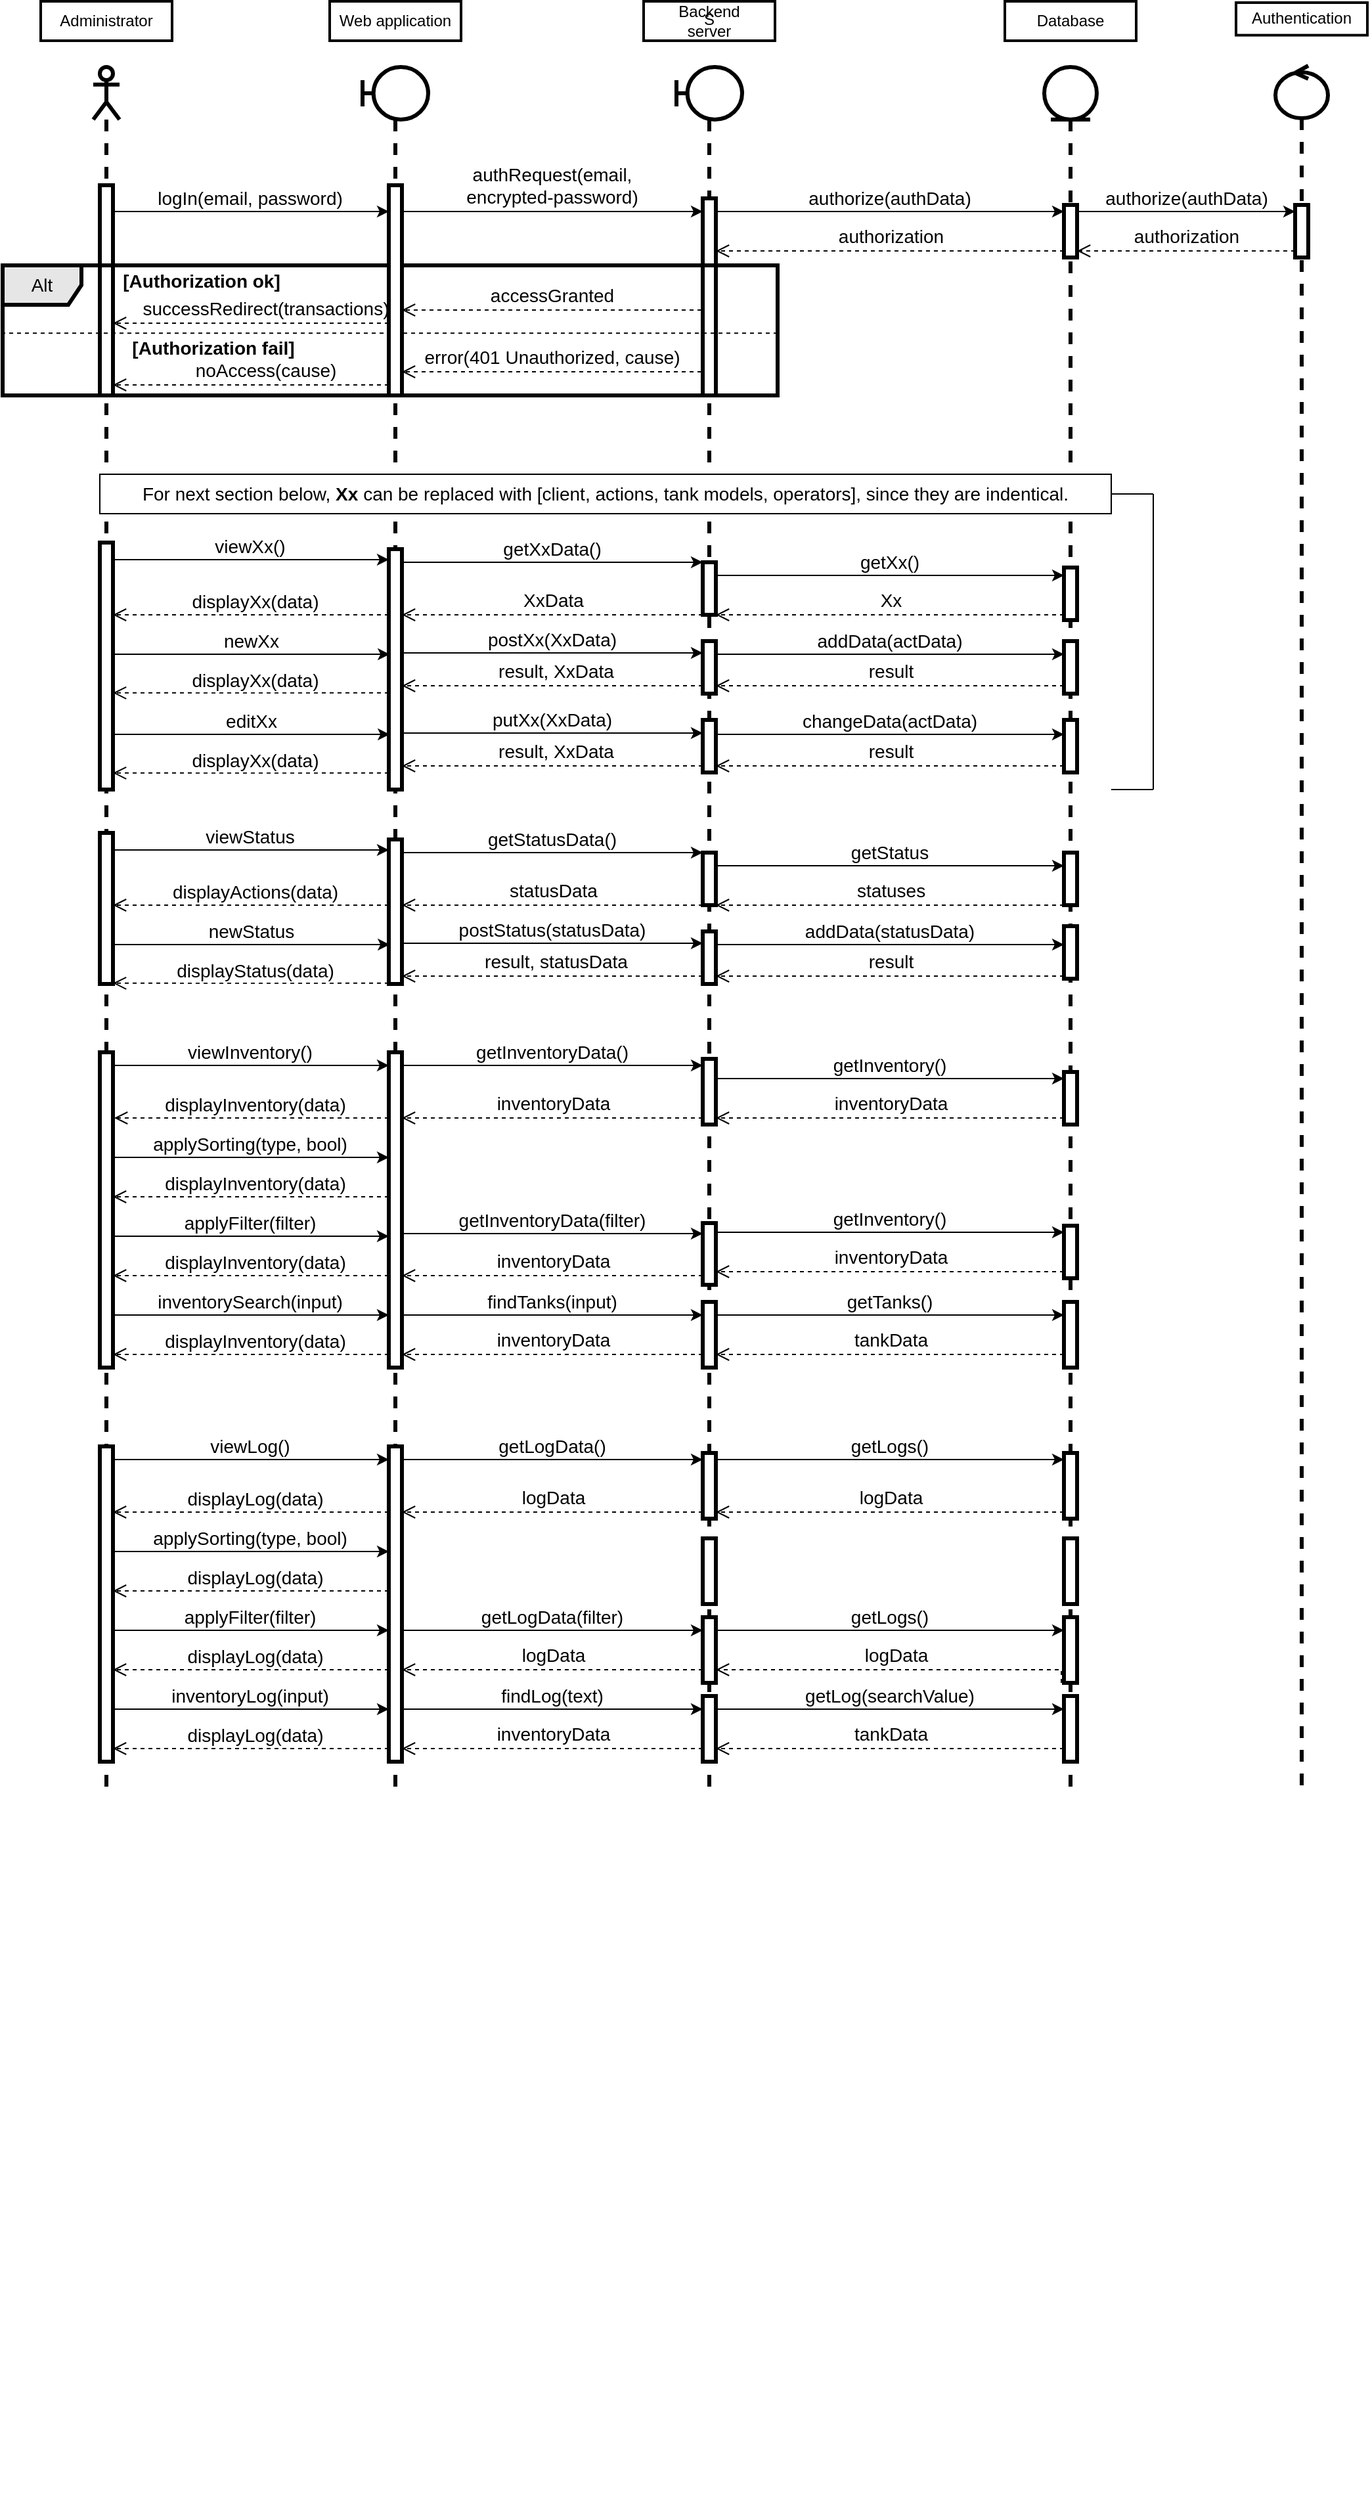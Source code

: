<mxfile version="20.8.16" type="device"><diagram name="Page-1" id="13e1069c-82ec-6db2-03f1-153e76fe0fe0"><mxGraphModel dx="1562" dy="926" grid="1" gridSize="10" guides="1" tooltips="1" connect="1" arrows="1" fold="1" page="1" pageScale="1" pageWidth="1120" pageHeight="2000" background="none" math="0" shadow="0"><root><mxCell id="0"/><mxCell id="1" parent="0"/><mxCell id="8v33QQdu3jbHXgjqW_Hx-95" value="" style="group" parent="1" vertex="1" connectable="0"><mxGeometry x="73" y="50" width="100" height="1900" as="geometry"/></mxCell><mxCell id="PCHpuN4HncfwBFX8JM08-5" value="" style="shape=umlLifeline;perimeter=lifelinePerimeter;whiteSpace=wrap;html=1;container=0;dropTarget=0;collapsible=0;recursiveResize=0;outlineConnect=0;portConstraint=eastwest;newEdgeStyle={&quot;edgeStyle&quot;:&quot;elbowEdgeStyle&quot;,&quot;elbow&quot;:&quot;vertical&quot;,&quot;curved&quot;:0,&quot;rounded&quot;:0};participant=umlActor;strokeWidth=3;" parent="8v33QQdu3jbHXgjqW_Hx-95" vertex="1"><mxGeometry x="40" y="50" width="20" height="1310" as="geometry"/></mxCell><mxCell id="PCHpuN4HncfwBFX8JM08-23" value="" style="html=1;points=[];perimeter=orthogonalPerimeter;outlineConnect=0;targetShapes=umlLifeline;portConstraint=eastwest;newEdgeStyle={&quot;edgeStyle&quot;:&quot;elbowEdgeStyle&quot;,&quot;elbow&quot;:&quot;vertical&quot;,&quot;curved&quot;:0,&quot;rounded&quot;:0};strokeWidth=3;fontSize=14;" parent="PCHpuN4HncfwBFX8JM08-5" vertex="1"><mxGeometry x="5" y="90" width="10" height="160" as="geometry"/></mxCell><mxCell id="PCHpuN4HncfwBFX8JM08-8" value="Administrator" style="text;html=1;strokeColor=default;fillColor=none;align=center;verticalAlign=middle;whiteSpace=wrap;rounded=0;strokeWidth=2;" parent="8v33QQdu3jbHXgjqW_Hx-95" vertex="1"><mxGeometry width="100" height="30" as="geometry"/></mxCell><mxCell id="PCHpuN4HncfwBFX8JM08-6" value="" style="shape=umlLifeline;perimeter=lifelinePerimeter;whiteSpace=wrap;html=1;container=0;dropTarget=0;collapsible=0;recursiveResize=0;outlineConnect=0;portConstraint=eastwest;newEdgeStyle={&quot;edgeStyle&quot;:&quot;elbowEdgeStyle&quot;,&quot;elbow&quot;:&quot;vertical&quot;,&quot;curved&quot;:0,&quot;rounded&quot;:0};participant=umlBoundary;strokeWidth=3;" parent="1" vertex="1"><mxGeometry x="318" y="100" width="50" height="1310" as="geometry"/></mxCell><mxCell id="PCHpuN4HncfwBFX8JM08-236" value="" style="html=1;points=[];perimeter=orthogonalPerimeter;outlineConnect=0;targetShapes=umlLifeline;portConstraint=eastwest;newEdgeStyle={&quot;edgeStyle&quot;:&quot;elbowEdgeStyle&quot;,&quot;elbow&quot;:&quot;vertical&quot;,&quot;curved&quot;:0,&quot;rounded&quot;:0};strokeWidth=3;fontSize=14;" parent="PCHpuN4HncfwBFX8JM08-6" vertex="1"><mxGeometry x="20" y="1050" width="10" height="240" as="geometry"/></mxCell><mxCell id="PCHpuN4HncfwBFX8JM08-20" value="" style="group" parent="1" vertex="1" connectable="0"><mxGeometry x="807" y="50" width="100" height="1900" as="geometry"/></mxCell><mxCell id="PCHpuN4HncfwBFX8JM08-14" value="" style="shape=umlLifeline;perimeter=lifelinePerimeter;whiteSpace=wrap;html=1;container=0;dropTarget=0;collapsible=0;recursiveResize=0;outlineConnect=0;portConstraint=eastwest;newEdgeStyle={&quot;edgeStyle&quot;:&quot;elbowEdgeStyle&quot;,&quot;elbow&quot;:&quot;vertical&quot;,&quot;curved&quot;:0,&quot;rounded&quot;:0};participant=umlEntity;strokeWidth=3;fontSize=14;" parent="PCHpuN4HncfwBFX8JM08-20" vertex="1"><mxGeometry x="30" y="50" width="40" height="1310" as="geometry"/></mxCell><mxCell id="PCHpuN4HncfwBFX8JM08-306" value="" style="html=1;points=[];perimeter=orthogonalPerimeter;outlineConnect=0;targetShapes=umlLifeline;portConstraint=eastwest;newEdgeStyle={&quot;edgeStyle&quot;:&quot;elbowEdgeStyle&quot;,&quot;elbow&quot;:&quot;vertical&quot;,&quot;curved&quot;:0,&quot;rounded&quot;:0};strokeWidth=3;fontSize=14;" parent="PCHpuN4HncfwBFX8JM08-14" vertex="1"><mxGeometry x="15" y="1180" width="10" height="50" as="geometry"/></mxCell><mxCell id="PCHpuN4HncfwBFX8JM08-314" value="" style="html=1;points=[];perimeter=orthogonalPerimeter;outlineConnect=0;targetShapes=umlLifeline;portConstraint=eastwest;newEdgeStyle={&quot;edgeStyle&quot;:&quot;elbowEdgeStyle&quot;,&quot;elbow&quot;:&quot;vertical&quot;,&quot;curved&quot;:0,&quot;rounded&quot;:0};strokeWidth=3;fontSize=14;" parent="PCHpuN4HncfwBFX8JM08-14" vertex="1"><mxGeometry x="15" y="1120" width="10" height="50" as="geometry"/></mxCell><mxCell id="PCHpuN4HncfwBFX8JM08-15" value="Database" style="text;html=1;strokeColor=default;fillColor=none;align=center;verticalAlign=middle;whiteSpace=wrap;rounded=0;strokeWidth=2;" parent="PCHpuN4HncfwBFX8JM08-20" vertex="1"><mxGeometry width="100" height="30" as="geometry"/></mxCell><mxCell id="PCHpuN4HncfwBFX8JM08-33" value="" style="html=1;points=[];perimeter=orthogonalPerimeter;outlineConnect=0;targetShapes=umlLifeline;portConstraint=eastwest;newEdgeStyle={&quot;edgeStyle&quot;:&quot;elbowEdgeStyle&quot;,&quot;elbow&quot;:&quot;vertical&quot;,&quot;curved&quot;:0,&quot;rounded&quot;:0};strokeWidth=3;fontSize=14;" parent="PCHpuN4HncfwBFX8JM08-20" vertex="1"><mxGeometry x="45" y="155" width="10" height="40" as="geometry"/></mxCell><mxCell id="PCHpuN4HncfwBFX8JM08-54" value="" style="html=1;points=[];perimeter=orthogonalPerimeter;outlineConnect=0;targetShapes=umlLifeline;portConstraint=eastwest;newEdgeStyle={&quot;edgeStyle&quot;:&quot;elbowEdgeStyle&quot;,&quot;elbow&quot;:&quot;vertical&quot;,&quot;curved&quot;:0,&quot;rounded&quot;:0};strokeWidth=3;fontSize=14;" parent="PCHpuN4HncfwBFX8JM08-20" vertex="1"><mxGeometry x="45" y="431" width="10" height="40" as="geometry"/></mxCell><mxCell id="PCHpuN4HncfwBFX8JM08-147" value="" style="html=1;points=[];perimeter=orthogonalPerimeter;outlineConnect=0;targetShapes=umlLifeline;portConstraint=eastwest;newEdgeStyle={&quot;edgeStyle&quot;:&quot;elbowEdgeStyle&quot;,&quot;elbow&quot;:&quot;vertical&quot;,&quot;curved&quot;:0,&quot;rounded&quot;:0};strokeWidth=3;fontSize=14;" parent="PCHpuN4HncfwBFX8JM08-20" vertex="1"><mxGeometry x="45" y="815" width="10" height="40" as="geometry"/></mxCell><mxCell id="PCHpuN4HncfwBFX8JM08-220" value="" style="html=1;points=[];perimeter=orthogonalPerimeter;outlineConnect=0;targetShapes=umlLifeline;portConstraint=eastwest;newEdgeStyle={&quot;edgeStyle&quot;:&quot;elbowEdgeStyle&quot;,&quot;elbow&quot;:&quot;vertical&quot;,&quot;curved&quot;:0,&quot;rounded&quot;:0};strokeWidth=3;fontSize=14;" parent="PCHpuN4HncfwBFX8JM08-20" vertex="1"><mxGeometry x="45" y="990" width="10" height="50" as="geometry"/></mxCell><mxCell id="PCHpuN4HncfwBFX8JM08-223" value="" style="html=1;points=[];perimeter=orthogonalPerimeter;outlineConnect=0;targetShapes=umlLifeline;portConstraint=eastwest;newEdgeStyle={&quot;edgeStyle&quot;:&quot;elbowEdgeStyle&quot;,&quot;elbow&quot;:&quot;vertical&quot;,&quot;curved&quot;:0,&quot;rounded&quot;:0};strokeWidth=3;fontSize=14;" parent="PCHpuN4HncfwBFX8JM08-20" vertex="1"><mxGeometry x="45" y="1290" width="10" height="50" as="geometry"/></mxCell><mxCell id="PCHpuN4HncfwBFX8JM08-222" value="" style="html=1;points=[];perimeter=orthogonalPerimeter;outlineConnect=0;targetShapes=umlLifeline;portConstraint=eastwest;newEdgeStyle={&quot;edgeStyle&quot;:&quot;elbowEdgeStyle&quot;,&quot;elbow&quot;:&quot;vertical&quot;,&quot;curved&quot;:0,&quot;rounded&quot;:0};strokeWidth=3;fontSize=14;" parent="PCHpuN4HncfwBFX8JM08-20" vertex="1"><mxGeometry x="45" y="1105" width="10" height="50" as="geometry"/></mxCell><mxCell id="QIh_B3qvq8HcgACo9nBH-92" value="" style="html=1;points=[];perimeter=orthogonalPerimeter;outlineConnect=0;targetShapes=umlLifeline;portConstraint=eastwest;newEdgeStyle={&quot;edgeStyle&quot;:&quot;elbowEdgeStyle&quot;,&quot;elbow&quot;:&quot;vertical&quot;,&quot;curved&quot;:0,&quot;rounded&quot;:0};strokeWidth=3;fontSize=14;" parent="PCHpuN4HncfwBFX8JM08-20" vertex="1"><mxGeometry x="45" y="932" width="10" height="40" as="geometry"/></mxCell><mxCell id="8v33QQdu3jbHXgjqW_Hx-12" value="" style="html=1;points=[];perimeter=orthogonalPerimeter;outlineConnect=0;targetShapes=umlLifeline;portConstraint=eastwest;newEdgeStyle={&quot;edgeStyle&quot;:&quot;elbowEdgeStyle&quot;,&quot;elbow&quot;:&quot;vertical&quot;,&quot;curved&quot;:0,&quot;rounded&quot;:0};strokeWidth=3;fontSize=14;" parent="PCHpuN4HncfwBFX8JM08-20" vertex="1"><mxGeometry x="45" y="487" width="10" height="40" as="geometry"/></mxCell><mxCell id="8v33QQdu3jbHXgjqW_Hx-20" value="" style="html=1;points=[];perimeter=orthogonalPerimeter;outlineConnect=0;targetShapes=umlLifeline;portConstraint=eastwest;newEdgeStyle={&quot;edgeStyle&quot;:&quot;elbowEdgeStyle&quot;,&quot;elbow&quot;:&quot;vertical&quot;,&quot;curved&quot;:0,&quot;rounded&quot;:0};strokeWidth=3;fontSize=14;" parent="PCHpuN4HncfwBFX8JM08-20" vertex="1"><mxGeometry x="45" y="648" width="10" height="40" as="geometry"/></mxCell><mxCell id="8v33QQdu3jbHXgjqW_Hx-21" value="" style="html=1;points=[];perimeter=orthogonalPerimeter;outlineConnect=0;targetShapes=umlLifeline;portConstraint=eastwest;newEdgeStyle={&quot;edgeStyle&quot;:&quot;elbowEdgeStyle&quot;,&quot;elbow&quot;:&quot;vertical&quot;,&quot;curved&quot;:0,&quot;rounded&quot;:0};strokeWidth=3;fontSize=14;" parent="PCHpuN4HncfwBFX8JM08-20" vertex="1"><mxGeometry x="45" y="704" width="10" height="40" as="geometry"/></mxCell><mxCell id="eHrpU6wrrFZm0fBQ7dqN-12" value="" style="html=1;points=[];perimeter=orthogonalPerimeter;outlineConnect=0;targetShapes=umlLifeline;portConstraint=eastwest;newEdgeStyle={&quot;edgeStyle&quot;:&quot;elbowEdgeStyle&quot;,&quot;elbow&quot;:&quot;vertical&quot;,&quot;curved&quot;:0,&quot;rounded&quot;:0};strokeWidth=3;fontSize=14;" parent="PCHpuN4HncfwBFX8JM08-20" vertex="1"><mxGeometry x="45" y="547" width="10" height="40" as="geometry"/></mxCell><mxCell id="eHrpU6wrrFZm0fBQ7dqN-19" value="" style="endArrow=none;html=1;rounded=0;fontSize=14;exitX=1;exitY=0.5;exitDx=0;exitDy=0;" parent="PCHpuN4HncfwBFX8JM08-20" edge="1"><mxGeometry width="50" height="50" relative="1" as="geometry"><mxPoint x="81" y="600" as="sourcePoint"/><mxPoint x="113" y="600" as="targetPoint"/></mxGeometry></mxCell><mxCell id="PCHpuN4HncfwBFX8JM08-21" value="" style="endArrow=classic;html=1;rounded=0;fontSize=14;" parent="1" source="PCHpuN4HncfwBFX8JM08-23" target="PCHpuN4HncfwBFX8JM08-26" edge="1"><mxGeometry width="50" height="50" relative="1" as="geometry"><mxPoint x="134" y="200" as="sourcePoint"/><mxPoint x="454" y="410" as="targetPoint"/><Array as="points"><mxPoint x="234" y="210"/></Array></mxGeometry></mxCell><mxCell id="PCHpuN4HncfwBFX8JM08-22" value="logIn(email, password)" style="edgeLabel;html=1;align=center;verticalAlign=middle;resizable=0;points=[];fontSize=14;" parent="PCHpuN4HncfwBFX8JM08-21" vertex="1" connectable="0"><mxGeometry x="-0.008" relative="1" as="geometry"><mxPoint y="-10" as="offset"/></mxGeometry></mxCell><mxCell id="PCHpuN4HncfwBFX8JM08-31" value="" style="endArrow=classic;html=1;rounded=0;fontSize=14;startArrow=none;startFill=0;" parent="1" source="PCHpuN4HncfwBFX8JM08-28" target="PCHpuN4HncfwBFX8JM08-33" edge="1"><mxGeometry width="50" height="50" relative="1" as="geometry"><mxPoint x="529" y="360" as="sourcePoint"/><mxPoint x="919" y="360" as="targetPoint"/><Array as="points"><mxPoint x="824" y="210"/></Array></mxGeometry></mxCell><mxCell id="PCHpuN4HncfwBFX8JM08-32" value="authorize(authData)" style="edgeLabel;html=1;align=center;verticalAlign=middle;resizable=0;points=[];fontSize=14;" parent="PCHpuN4HncfwBFX8JM08-31" vertex="1" connectable="0"><mxGeometry x="-0.008" relative="1" as="geometry"><mxPoint y="-10" as="offset"/></mxGeometry></mxCell><mxCell id="PCHpuN4HncfwBFX8JM08-50" value="" style="endArrow=classic;html=1;rounded=0;fontSize=14;" parent="1" source="PCHpuN4HncfwBFX8JM08-49" target="PCHpuN4HncfwBFX8JM08-54" edge="1"><mxGeometry width="50" height="50" relative="1" as="geometry"><mxPoint x="729" y="489" as="sourcePoint"/><mxPoint x="919" y="489" as="targetPoint"/><Array as="points"><mxPoint x="744" y="487"/></Array></mxGeometry></mxCell><mxCell id="PCHpuN4HncfwBFX8JM08-51" value="getXx()" style="edgeLabel;html=1;align=center;verticalAlign=middle;resizable=0;points=[];fontSize=14;" parent="PCHpuN4HncfwBFX8JM08-50" vertex="1" connectable="0"><mxGeometry x="-0.008" relative="1" as="geometry"><mxPoint y="-10" as="offset"/></mxGeometry></mxCell><mxCell id="PCHpuN4HncfwBFX8JM08-73" value="" style="endArrow=classic;html=1;rounded=0;fontSize=14;" parent="1" edge="1"><mxGeometry width="50" height="50" relative="1" as="geometry"><mxPoint x="128" y="475" as="sourcePoint"/><mxPoint x="338" y="475" as="targetPoint"/><Array as="points"><mxPoint x="234" y="475"/></Array></mxGeometry></mxCell><mxCell id="PCHpuN4HncfwBFX8JM08-74" value="&lt;div&gt;viewXx()&lt;/div&gt;" style="edgeLabel;html=1;align=center;verticalAlign=middle;resizable=0;points=[];fontSize=14;" parent="PCHpuN4HncfwBFX8JM08-73" vertex="1" connectable="0"><mxGeometry x="-0.008" relative="1" as="geometry"><mxPoint y="-10" as="offset"/></mxGeometry></mxCell><mxCell id="PCHpuN4HncfwBFX8JM08-75" value="&lt;div&gt;&lt;br&gt;&lt;/div&gt;&lt;div&gt;&lt;br&gt;&lt;/div&gt;" style="html=1;verticalAlign=bottom;endArrow=open;dashed=1;endSize=8;edgeStyle=elbowEdgeStyle;elbow=vertical;curved=0;rounded=0;fontSize=14;" parent="1" source="PCHpuN4HncfwBFX8JM08-46" target="PCHpuN4HncfwBFX8JM08-42" edge="1"><mxGeometry x="-0.067" y="13" relative="1" as="geometry"><mxPoint x="744" y="591" as="sourcePoint"/><mxPoint x="154" y="591" as="targetPoint"/><Array as="points"><mxPoint x="254" y="517"/><mxPoint x="244" y="537"/></Array><mxPoint as="offset"/></mxGeometry></mxCell><mxCell id="PCHpuN4HncfwBFX8JM08-88" value="displayXx(data)" style="edgeLabel;html=1;align=center;verticalAlign=middle;resizable=0;points=[];fontSize=14;" parent="PCHpuN4HncfwBFX8JM08-75" vertex="1" connectable="0"><mxGeometry x="-0.253" y="-1" relative="1" as="geometry"><mxPoint x="-24" y="-9" as="offset"/></mxGeometry></mxCell><mxCell id="PCHpuN4HncfwBFX8JM08-76" value="authorization" style="html=1;verticalAlign=bottom;endArrow=open;dashed=1;endSize=8;edgeStyle=elbowEdgeStyle;elbow=vertical;curved=0;rounded=0;fontSize=14;" parent="1" source="PCHpuN4HncfwBFX8JM08-33" target="PCHpuN4HncfwBFX8JM08-28" edge="1"><mxGeometry relative="1" as="geometry"><mxPoint x="929" y="270" as="sourcePoint"/><mxPoint x="139" y="270" as="targetPoint"/><Array as="points"><mxPoint x="834" y="240"/></Array></mxGeometry></mxCell><mxCell id="PCHpuN4HncfwBFX8JM08-129" value="Xx" style="html=1;verticalAlign=bottom;endArrow=open;dashed=1;endSize=8;edgeStyle=elbowEdgeStyle;elbow=vertical;curved=0;rounded=0;fontSize=14;" parent="1" source="PCHpuN4HncfwBFX8JM08-54" target="PCHpuN4HncfwBFX8JM08-49" edge="1"><mxGeometry relative="1" as="geometry"><mxPoint x="834" y="547" as="sourcePoint"/><mxPoint x="624" y="557" as="targetPoint"/><Array as="points"><mxPoint x="754" y="517"/></Array></mxGeometry></mxCell><mxCell id="PCHpuN4HncfwBFX8JM08-153" value="" style="endArrow=classic;html=1;rounded=0;fontSize=14;" parent="1" source="PCHpuN4HncfwBFX8JM08-145" target="PCHpuN4HncfwBFX8JM08-144" edge="1"><mxGeometry width="50" height="50" relative="1" as="geometry"><mxPoint x="129" y="869" as="sourcePoint"/><mxPoint x="324" y="869" as="targetPoint"/><Array as="points"><mxPoint x="234" y="860"/></Array></mxGeometry></mxCell><mxCell id="PCHpuN4HncfwBFX8JM08-154" value="viewInventory()" style="edgeLabel;html=1;align=center;verticalAlign=middle;resizable=0;points=[];fontSize=14;" parent="PCHpuN4HncfwBFX8JM08-153" vertex="1" connectable="0"><mxGeometry x="-0.008" relative="1" as="geometry"><mxPoint y="-10" as="offset"/></mxGeometry></mxCell><mxCell id="PCHpuN4HncfwBFX8JM08-155" value="&lt;div&gt;&lt;br&gt;&lt;/div&gt;&lt;div&gt;&lt;br&gt;&lt;/div&gt;" style="html=1;verticalAlign=bottom;endArrow=open;dashed=1;endSize=8;edgeStyle=elbowEdgeStyle;elbow=vertical;curved=0;rounded=0;fontSize=14;" parent="1" source="PCHpuN4HncfwBFX8JM08-144" edge="1"><mxGeometry relative="1" as="geometry"><mxPoint x="319" y="900" as="sourcePoint"/><mxPoint x="129" y="900" as="targetPoint"/></mxGeometry></mxCell><mxCell id="PCHpuN4HncfwBFX8JM08-156" value="displayInventory(data)" style="edgeLabel;html=1;align=center;verticalAlign=middle;resizable=0;points=[];fontSize=14;" parent="PCHpuN4HncfwBFX8JM08-155" vertex="1" connectable="0"><mxGeometry x="-0.253" y="-1" relative="1" as="geometry"><mxPoint x="-24" y="-9" as="offset"/></mxGeometry></mxCell><mxCell id="PCHpuN4HncfwBFX8JM08-157" value="inventoryData" style="html=1;verticalAlign=bottom;endArrow=open;dashed=1;endSize=8;edgeStyle=elbowEdgeStyle;elbow=vertical;curved=0;rounded=0;fontSize=14;" parent="1" source="PCHpuN4HncfwBFX8JM08-147" target="PCHpuN4HncfwBFX8JM08-146" edge="1"><mxGeometry relative="1" as="geometry"><mxPoint x="919" y="897" as="sourcePoint"/><mxPoint x="729" y="897" as="targetPoint"/><Array as="points"><mxPoint x="834" y="900"/></Array></mxGeometry></mxCell><mxCell id="PCHpuN4HncfwBFX8JM08-168" value="" style="endArrow=classic;html=1;rounded=0;fontSize=14;startArrow=none;startFill=0;" parent="1" source="PCHpuN4HncfwBFX8JM08-33" target="PCHpuN4HncfwBFX8JM08-174" edge="1"><mxGeometry width="50" height="50" relative="1" as="geometry"><mxPoint x="929" y="224.6" as="sourcePoint"/><mxPoint x="1239" y="210" as="targetPoint"/><Array as="points"><mxPoint x="1004" y="210"/></Array></mxGeometry></mxCell><mxCell id="PCHpuN4HncfwBFX8JM08-169" value="authorize(authData)" style="edgeLabel;html=1;align=center;verticalAlign=middle;resizable=0;points=[];fontSize=14;" parent="PCHpuN4HncfwBFX8JM08-168" vertex="1" connectable="0"><mxGeometry x="-0.008" relative="1" as="geometry"><mxPoint y="-10" as="offset"/></mxGeometry></mxCell><mxCell id="PCHpuN4HncfwBFX8JM08-171" value="authorization" style="html=1;verticalAlign=bottom;endArrow=open;dashed=1;endSize=8;edgeStyle=elbowEdgeStyle;elbow=vertical;curved=0;rounded=0;fontSize=14;" parent="1" source="PCHpuN4HncfwBFX8JM08-174" target="PCHpuN4HncfwBFX8JM08-33" edge="1"><mxGeometry relative="1" as="geometry"><mxPoint x="1244" y="230" as="sourcePoint"/><mxPoint x="739" y="250" as="targetPoint"/><Array as="points"><mxPoint x="963" y="240"/></Array></mxGeometry></mxCell><mxCell id="PCHpuN4HncfwBFX8JM08-150" value="" style="endArrow=classic;html=1;rounded=0;fontSize=14;" parent="1" source="PCHpuN4HncfwBFX8JM08-146" target="PCHpuN4HncfwBFX8JM08-147" edge="1"><mxGeometry width="50" height="50" relative="1" as="geometry"><mxPoint x="729" y="872" as="sourcePoint"/><mxPoint x="919" y="870" as="targetPoint"/><Array as="points"><mxPoint x="754" y="870"/></Array></mxGeometry></mxCell><mxCell id="PCHpuN4HncfwBFX8JM08-151" value="getInventory()" style="edgeLabel;html=1;align=center;verticalAlign=middle;resizable=0;points=[];fontSize=14;" parent="PCHpuN4HncfwBFX8JM08-150" vertex="1" connectable="0"><mxGeometry x="-0.008" relative="1" as="geometry"><mxPoint y="-10" as="offset"/></mxGeometry></mxCell><mxCell id="PCHpuN4HncfwBFX8JM08-152" value="inventoryData" style="html=1;verticalAlign=bottom;endArrow=open;dashed=1;endSize=8;edgeStyle=elbowEdgeStyle;elbow=vertical;curved=0;rounded=0;fontSize=14;" parent="1" source="PCHpuN4HncfwBFX8JM08-146" target="PCHpuN4HncfwBFX8JM08-144" edge="1"><mxGeometry relative="1" as="geometry"><mxPoint x="719" y="900" as="sourcePoint"/><mxPoint x="329" y="900" as="targetPoint"/><Array as="points"><mxPoint x="464" y="900"/></Array></mxGeometry></mxCell><mxCell id="PCHpuN4HncfwBFX8JM08-16" value="S" style="group" parent="1" vertex="1" connectable="0"><mxGeometry x="532" y="50" width="100" height="1900" as="geometry"/></mxCell><mxCell id="PCHpuN4HncfwBFX8JM08-17" value="" style="shape=umlLifeline;perimeter=lifelinePerimeter;whiteSpace=wrap;html=1;container=0;dropTarget=0;collapsible=0;recursiveResize=0;outlineConnect=0;portConstraint=eastwest;newEdgeStyle={&quot;edgeStyle&quot;:&quot;elbowEdgeStyle&quot;,&quot;elbow&quot;:&quot;vertical&quot;,&quot;curved&quot;:0,&quot;rounded&quot;:0};participant=umlBoundary;strokeWidth=3;" parent="PCHpuN4HncfwBFX8JM08-16" vertex="1"><mxGeometry x="25" y="50" width="50" height="1310" as="geometry"/></mxCell><mxCell id="PCHpuN4HncfwBFX8JM08-28" value="" style="html=1;points=[];perimeter=orthogonalPerimeter;outlineConnect=0;targetShapes=umlLifeline;portConstraint=eastwest;newEdgeStyle={&quot;edgeStyle&quot;:&quot;elbowEdgeStyle&quot;,&quot;elbow&quot;:&quot;vertical&quot;,&quot;curved&quot;:0,&quot;rounded&quot;:0};strokeWidth=3;fontSize=14;" parent="PCHpuN4HncfwBFX8JM08-17" vertex="1"><mxGeometry x="20" y="100" width="10" height="150" as="geometry"/></mxCell><mxCell id="PCHpuN4HncfwBFX8JM08-197" value="" style="html=1;points=[];perimeter=orthogonalPerimeter;outlineConnect=0;targetShapes=umlLifeline;portConstraint=eastwest;newEdgeStyle={&quot;edgeStyle&quot;:&quot;elbowEdgeStyle&quot;,&quot;elbow&quot;:&quot;vertical&quot;,&quot;curved&quot;:0,&quot;rounded&quot;:0};strokeWidth=3;fontSize=14;" parent="PCHpuN4HncfwBFX8JM08-17" vertex="1"><mxGeometry x="20" y="940" width="10" height="50" as="geometry"/></mxCell><mxCell id="PCHpuN4HncfwBFX8JM08-233" value="" style="html=1;points=[];perimeter=orthogonalPerimeter;outlineConnect=0;targetShapes=umlLifeline;portConstraint=eastwest;newEdgeStyle={&quot;edgeStyle&quot;:&quot;elbowEdgeStyle&quot;,&quot;elbow&quot;:&quot;vertical&quot;,&quot;curved&quot;:0,&quot;rounded&quot;:0};strokeWidth=3;fontSize=14;" parent="PCHpuN4HncfwBFX8JM08-17" vertex="1"><mxGeometry x="20" y="1055" width="10" height="50" as="geometry"/></mxCell><mxCell id="PCHpuN4HncfwBFX8JM08-232" value="" style="html=1;points=[];perimeter=orthogonalPerimeter;outlineConnect=0;targetShapes=umlLifeline;portConstraint=eastwest;newEdgeStyle={&quot;edgeStyle&quot;:&quot;elbowEdgeStyle&quot;,&quot;elbow&quot;:&quot;vertical&quot;,&quot;curved&quot;:0,&quot;rounded&quot;:0};strokeWidth=3;fontSize=14;" parent="PCHpuN4HncfwBFX8JM08-17" vertex="1"><mxGeometry x="20" y="1240" width="10" height="50" as="geometry"/></mxCell><mxCell id="PCHpuN4HncfwBFX8JM08-305" value="" style="html=1;points=[];perimeter=orthogonalPerimeter;outlineConnect=0;targetShapes=umlLifeline;portConstraint=eastwest;newEdgeStyle={&quot;edgeStyle&quot;:&quot;elbowEdgeStyle&quot;,&quot;elbow&quot;:&quot;vertical&quot;,&quot;curved&quot;:0,&quot;rounded&quot;:0};strokeWidth=3;fontSize=14;" parent="PCHpuN4HncfwBFX8JM08-17" vertex="1"><mxGeometry x="20" y="1180" width="10" height="50" as="geometry"/></mxCell><mxCell id="PCHpuN4HncfwBFX8JM08-310" value="" style="html=1;points=[];perimeter=orthogonalPerimeter;outlineConnect=0;targetShapes=umlLifeline;portConstraint=eastwest;newEdgeStyle={&quot;edgeStyle&quot;:&quot;elbowEdgeStyle&quot;,&quot;elbow&quot;:&quot;vertical&quot;,&quot;curved&quot;:0,&quot;rounded&quot;:0};strokeWidth=3;fontSize=14;" parent="PCHpuN4HncfwBFX8JM08-17" vertex="1"><mxGeometry x="20" y="1120" width="10" height="50" as="geometry"/></mxCell><mxCell id="PCHpuN4HncfwBFX8JM08-18" value="&lt;div&gt;Backend&lt;/div&gt;&lt;div&gt;server&lt;br&gt;&lt;/div&gt;" style="text;html=1;strokeColor=default;fillColor=none;align=center;verticalAlign=middle;whiteSpace=wrap;rounded=0;strokeWidth=2;" parent="PCHpuN4HncfwBFX8JM08-16" vertex="1"><mxGeometry width="100" height="30" as="geometry"/></mxCell><mxCell id="PCHpuN4HncfwBFX8JM08-49" value="" style="html=1;points=[];perimeter=orthogonalPerimeter;outlineConnect=0;targetShapes=umlLifeline;portConstraint=eastwest;newEdgeStyle={&quot;edgeStyle&quot;:&quot;elbowEdgeStyle&quot;,&quot;elbow&quot;:&quot;vertical&quot;,&quot;curved&quot;:0,&quot;rounded&quot;:0};strokeWidth=3;fontSize=14;" parent="PCHpuN4HncfwBFX8JM08-16" vertex="1"><mxGeometry x="45" y="427" width="10" height="40" as="geometry"/></mxCell><mxCell id="PCHpuN4HncfwBFX8JM08-146" value="" style="html=1;points=[];perimeter=orthogonalPerimeter;outlineConnect=0;targetShapes=umlLifeline;portConstraint=eastwest;newEdgeStyle={&quot;edgeStyle&quot;:&quot;elbowEdgeStyle&quot;,&quot;elbow&quot;:&quot;vertical&quot;,&quot;curved&quot;:0,&quot;rounded&quot;:0};strokeWidth=3;fontSize=14;" parent="PCHpuN4HncfwBFX8JM08-16" vertex="1"><mxGeometry x="45" y="805" width="10" height="50" as="geometry"/></mxCell><mxCell id="PCHpuN4HncfwBFX8JM08-256" value="" style="html=1;points=[];perimeter=orthogonalPerimeter;outlineConnect=0;targetShapes=umlLifeline;portConstraint=eastwest;newEdgeStyle={&quot;edgeStyle&quot;:&quot;elbowEdgeStyle&quot;,&quot;elbow&quot;:&quot;vertical&quot;,&quot;curved&quot;:0,&quot;rounded&quot;:0};strokeWidth=3;fontSize=14;" parent="PCHpuN4HncfwBFX8JM08-16" vertex="1"><mxGeometry x="45" y="930" width="10" height="47" as="geometry"/></mxCell><mxCell id="8v33QQdu3jbHXgjqW_Hx-11" value="" style="html=1;points=[];perimeter=orthogonalPerimeter;outlineConnect=0;targetShapes=umlLifeline;portConstraint=eastwest;newEdgeStyle={&quot;edgeStyle&quot;:&quot;elbowEdgeStyle&quot;,&quot;elbow&quot;:&quot;vertical&quot;,&quot;curved&quot;:0,&quot;rounded&quot;:0};strokeWidth=3;fontSize=14;" parent="PCHpuN4HncfwBFX8JM08-16" vertex="1"><mxGeometry x="45" y="487" width="10" height="40" as="geometry"/></mxCell><mxCell id="8v33QQdu3jbHXgjqW_Hx-29" value="" style="html=1;points=[];perimeter=orthogonalPerimeter;outlineConnect=0;targetShapes=umlLifeline;portConstraint=eastwest;newEdgeStyle={&quot;edgeStyle&quot;:&quot;elbowEdgeStyle&quot;,&quot;elbow&quot;:&quot;vertical&quot;,&quot;curved&quot;:0,&quot;rounded&quot;:0};strokeWidth=3;fontSize=14;" parent="PCHpuN4HncfwBFX8JM08-16" vertex="1"><mxGeometry x="45" y="648" width="10" height="40" as="geometry"/></mxCell><mxCell id="8v33QQdu3jbHXgjqW_Hx-30" value="" style="html=1;points=[];perimeter=orthogonalPerimeter;outlineConnect=0;targetShapes=umlLifeline;portConstraint=eastwest;newEdgeStyle={&quot;edgeStyle&quot;:&quot;elbowEdgeStyle&quot;,&quot;elbow&quot;:&quot;vertical&quot;,&quot;curved&quot;:0,&quot;rounded&quot;:0};strokeWidth=3;fontSize=14;" parent="PCHpuN4HncfwBFX8JM08-16" vertex="1"><mxGeometry x="45" y="708" width="10" height="40" as="geometry"/></mxCell><mxCell id="eHrpU6wrrFZm0fBQ7dqN-11" value="" style="html=1;points=[];perimeter=orthogonalPerimeter;outlineConnect=0;targetShapes=umlLifeline;portConstraint=eastwest;newEdgeStyle={&quot;edgeStyle&quot;:&quot;elbowEdgeStyle&quot;,&quot;elbow&quot;:&quot;vertical&quot;,&quot;curved&quot;:0,&quot;rounded&quot;:0};strokeWidth=3;fontSize=14;" parent="PCHpuN4HncfwBFX8JM08-16" vertex="1"><mxGeometry x="45" y="547" width="10" height="40" as="geometry"/></mxCell><mxCell id="PCHpuN4HncfwBFX8JM08-24" value="" style="endArrow=classic;html=1;rounded=0;fontSize=14;" parent="1" source="PCHpuN4HncfwBFX8JM08-26" target="PCHpuN4HncfwBFX8JM08-28" edge="1"><mxGeometry width="50" height="50" relative="1" as="geometry"><mxPoint x="139" y="210" as="sourcePoint"/><mxPoint x="333" y="210" as="targetPoint"/><Array as="points"><mxPoint x="534" y="210"/></Array></mxGeometry></mxCell><mxCell id="PCHpuN4HncfwBFX8JM08-25" value="authRequest(email,&lt;br&gt;encrypted-password)" style="edgeLabel;html=1;align=center;verticalAlign=middle;resizable=0;points=[];fontSize=14;" parent="PCHpuN4HncfwBFX8JM08-24" vertex="1" connectable="0"><mxGeometry x="-0.008" relative="1" as="geometry"><mxPoint y="-20" as="offset"/></mxGeometry></mxCell><mxCell id="PCHpuN4HncfwBFX8JM08-86" value="error(401 Unauthorized, cause)" style="html=1;verticalAlign=bottom;endArrow=open;dashed=1;endSize=8;edgeStyle=elbowEdgeStyle;elbow=vertical;curved=0;rounded=0;fontSize=14;" parent="1" edge="1"><mxGeometry relative="1" as="geometry"><mxPoint x="576.0" y="332" as="sourcePoint"/><mxPoint x="348" y="332" as="targetPoint"/><Array as="points"><mxPoint x="554" y="332"/></Array></mxGeometry></mxCell><mxCell id="PCHpuN4HncfwBFX8JM08-84" value="accessGranted" style="html=1;verticalAlign=bottom;endArrow=open;dashed=1;endSize=8;edgeStyle=elbowEdgeStyle;elbow=vertical;curved=0;rounded=0;fontSize=14;" parent="1" edge="1"><mxGeometry relative="1" as="geometry"><mxPoint x="576.0" y="285" as="sourcePoint"/><mxPoint x="348" y="285" as="targetPoint"/><Array as="points"><mxPoint x="474" y="285"/><mxPoint x="544" y="286"/></Array></mxGeometry></mxCell><mxCell id="PCHpuN4HncfwBFX8JM08-47" value="" style="endArrow=classic;html=1;rounded=0;fontSize=14;" parent="1" source="PCHpuN4HncfwBFX8JM08-46" target="PCHpuN4HncfwBFX8JM08-49" edge="1"><mxGeometry width="50" height="50" relative="1" as="geometry"><mxPoint x="404" y="497" as="sourcePoint"/><mxPoint x="594" y="497" as="targetPoint"/><Array as="points"><mxPoint x="524" y="477"/></Array></mxGeometry></mxCell><mxCell id="PCHpuN4HncfwBFX8JM08-48" value="getXxData()" style="edgeLabel;html=1;align=center;verticalAlign=middle;resizable=0;points=[];fontSize=14;" parent="PCHpuN4HncfwBFX8JM08-47" vertex="1" connectable="0"><mxGeometry x="-0.008" relative="1" as="geometry"><mxPoint y="-10" as="offset"/></mxGeometry></mxCell><mxCell id="PCHpuN4HncfwBFX8JM08-55" value="XxData" style="html=1;verticalAlign=bottom;endArrow=open;dashed=1;endSize=8;edgeStyle=elbowEdgeStyle;elbow=vertical;curved=0;rounded=0;fontSize=14;" parent="1" source="PCHpuN4HncfwBFX8JM08-49" target="PCHpuN4HncfwBFX8JM08-46" edge="1"><mxGeometry relative="1" as="geometry"><mxPoint x="919" y="557" as="sourcePoint"/><mxPoint x="129" y="557" as="targetPoint"/><Array as="points"><mxPoint x="514" y="517"/></Array></mxGeometry></mxCell><mxCell id="PCHpuN4HncfwBFX8JM08-148" value="" style="endArrow=classic;html=1;rounded=0;fontSize=14;" parent="1" source="PCHpuN4HncfwBFX8JM08-144" target="PCHpuN4HncfwBFX8JM08-146" edge="1"><mxGeometry width="50" height="50" relative="1" as="geometry"><mxPoint x="404" y="880" as="sourcePoint"/><mxPoint x="594" y="880" as="targetPoint"/><Array as="points"><mxPoint x="524" y="860"/></Array></mxGeometry></mxCell><mxCell id="PCHpuN4HncfwBFX8JM08-149" value="getInventoryData()" style="edgeLabel;html=1;align=center;verticalAlign=middle;resizable=0;points=[];fontSize=14;" parent="PCHpuN4HncfwBFX8JM08-148" vertex="1" connectable="0"><mxGeometry x="-0.008" relative="1" as="geometry"><mxPoint y="-10" as="offset"/></mxGeometry></mxCell><mxCell id="PCHpuN4HncfwBFX8JM08-179" value="" style="group" parent="1" vertex="1" connectable="0"><mxGeometry x="983" y="51" width="100" height="1900" as="geometry"/></mxCell><mxCell id="PCHpuN4HncfwBFX8JM08-173" value="" style="shape=umlLifeline;perimeter=lifelinePerimeter;whiteSpace=wrap;html=1;container=0;dropTarget=0;collapsible=0;recursiveResize=0;outlineConnect=0;portConstraint=eastwest;newEdgeStyle={&quot;edgeStyle&quot;:&quot;elbowEdgeStyle&quot;,&quot;elbow&quot;:&quot;vertical&quot;,&quot;curved&quot;:0,&quot;rounded&quot;:0};participant=umlControl;strokeWidth=3;strokeColor=#000000;" parent="PCHpuN4HncfwBFX8JM08-179" vertex="1"><mxGeometry x="30" y="48" width="40" height="1312" as="geometry"/></mxCell><mxCell id="PCHpuN4HncfwBFX8JM08-174" value="" style="html=1;points=[];perimeter=orthogonalPerimeter;outlineConnect=0;targetShapes=umlLifeline;portConstraint=eastwest;newEdgeStyle={&quot;edgeStyle&quot;:&quot;elbowEdgeStyle&quot;,&quot;elbow&quot;:&quot;vertical&quot;,&quot;curved&quot;:0,&quot;rounded&quot;:0};strokeWidth=3;fontSize=14;" parent="PCHpuN4HncfwBFX8JM08-173" vertex="1"><mxGeometry x="15" y="106" width="10" height="40" as="geometry"/></mxCell><mxCell id="PCHpuN4HncfwBFX8JM08-175" value="&lt;font&gt;Authentication&lt;/font&gt;" style="text;html=1;strokeColor=default;fillColor=none;align=center;verticalAlign=middle;whiteSpace=wrap;rounded=0;fontColor=#000000;strokeWidth=2;" parent="PCHpuN4HncfwBFX8JM08-179" vertex="1"><mxGeometry width="100" height="24.8" as="geometry"/></mxCell><mxCell id="PCHpuN4HncfwBFX8JM08-85" value="" style="group" parent="1" vertex="1" connectable="0"><mxGeometry x="44" y="251" width="590" height="99" as="geometry"/></mxCell><mxCell id="PCHpuN4HncfwBFX8JM08-77" value="Alt" style="shape=umlFrame;whiteSpace=wrap;html=1;pointerEvents=0;strokeColor=#000000;strokeWidth=3;fontSize=14;fillColor=#E6E6E6;" parent="PCHpuN4HncfwBFX8JM08-85" vertex="1"><mxGeometry width="590.0" height="99" as="geometry"/></mxCell><mxCell id="PCHpuN4HncfwBFX8JM08-81" value="&lt;b&gt;[Authorization ok]&lt;/b&gt;" style="text;html=1;align=center;verticalAlign=middle;resizable=0;points=[];autosize=1;strokeColor=none;fillColor=none;fontSize=14;" parent="PCHpuN4HncfwBFX8JM08-85" vertex="1"><mxGeometry x="81.089" y="-2.97" width="140" height="30" as="geometry"/></mxCell><mxCell id="PCHpuN4HncfwBFX8JM08-82" value="&lt;b&gt;[Authorization fail]&lt;/b&gt;" style="text;html=1;align=center;verticalAlign=middle;resizable=0;points=[];autosize=1;strokeColor=none;fillColor=none;fontSize=14;" parent="PCHpuN4HncfwBFX8JM08-85" vertex="1"><mxGeometry x="84.626" y="47.52" width="150" height="30" as="geometry"/></mxCell><mxCell id="PCHpuN4HncfwBFX8JM08-80" value="" style="endArrow=none;dashed=1;html=1;rounded=0;fontSize=14;entryX=0.002;entryY=0.522;entryDx=0;entryDy=0;entryPerimeter=0;exitX=1;exitY=0.522;exitDx=0;exitDy=0;exitPerimeter=0;" parent="PCHpuN4HncfwBFX8JM08-85" source="PCHpuN4HncfwBFX8JM08-77" target="PCHpuN4HncfwBFX8JM08-77" edge="1"><mxGeometry width="50" height="50" relative="1" as="geometry"><mxPoint x="939.184" y="356.4" as="sourcePoint"/><mxPoint x="903.061" y="356.4" as="targetPoint"/></mxGeometry></mxCell><mxCell id="PCHpuN4HncfwBFX8JM08-180" value="successRedirect(transactions)" style="html=1;verticalAlign=bottom;endArrow=open;dashed=1;endSize=8;edgeStyle=elbowEdgeStyle;elbow=vertical;curved=0;rounded=0;fontSize=14;" parent="1" edge="1"><mxGeometry x="-0.105" relative="1" as="geometry"><mxPoint x="338" y="295" as="sourcePoint"/><mxPoint x="128" y="295" as="targetPoint"/><Array as="points"><mxPoint x="224" y="295"/></Array><mxPoint as="offset"/></mxGeometry></mxCell><mxCell id="PCHpuN4HncfwBFX8JM08-181" value="noAccess(cause)" style="html=1;verticalAlign=bottom;endArrow=open;dashed=1;endSize=8;edgeStyle=elbowEdgeStyle;elbow=vertical;curved=0;rounded=0;fontSize=14;" parent="1" source="PCHpuN4HncfwBFX8JM08-26" target="PCHpuN4HncfwBFX8JM08-23" edge="1"><mxGeometry x="-0.105" relative="1" as="geometry"><mxPoint x="338" y="345" as="sourcePoint"/><mxPoint x="128" y="345" as="targetPoint"/><Array as="points"><mxPoint x="223" y="342"/></Array><mxPoint as="offset"/></mxGeometry></mxCell><mxCell id="PCHpuN4HncfwBFX8JM08-193" value="" style="endArrow=classic;html=1;rounded=0;fontSize=14;" parent="1" source="PCHpuN4HncfwBFX8JM08-145" target="PCHpuN4HncfwBFX8JM08-144" edge="1"><mxGeometry width="50" height="50" relative="1" as="geometry"><mxPoint x="138" y="870" as="sourcePoint"/><mxPoint x="348" y="870" as="targetPoint"/><Array as="points"><mxPoint x="234" y="930"/></Array></mxGeometry></mxCell><mxCell id="PCHpuN4HncfwBFX8JM08-194" value="applySorting(type, bool)" style="edgeLabel;html=1;align=center;verticalAlign=middle;resizable=0;points=[];fontSize=14;" parent="PCHpuN4HncfwBFX8JM08-193" vertex="1" connectable="0"><mxGeometry x="-0.008" relative="1" as="geometry"><mxPoint y="-10" as="offset"/></mxGeometry></mxCell><mxCell id="PCHpuN4HncfwBFX8JM08-195" value="" style="endArrow=classic;html=1;rounded=0;fontSize=14;" parent="1" source="PCHpuN4HncfwBFX8JM08-144" target="PCHpuN4HncfwBFX8JM08-197" edge="1"><mxGeometry width="50" height="50" relative="1" as="geometry"><mxPoint x="348" y="1050" as="sourcePoint"/><mxPoint x="348" y="1060" as="targetPoint"/><Array as="points"><mxPoint x="464" y="1050"/></Array></mxGeometry></mxCell><mxCell id="PCHpuN4HncfwBFX8JM08-196" value="findTanks(input)" style="edgeLabel;html=1;align=center;verticalAlign=middle;resizable=0;points=[];fontSize=14;" parent="PCHpuN4HncfwBFX8JM08-195" vertex="1" connectable="0"><mxGeometry x="-0.008" relative="1" as="geometry"><mxPoint y="-10" as="offset"/></mxGeometry></mxCell><mxCell id="PCHpuN4HncfwBFX8JM08-200" value="" style="endArrow=classic;html=1;rounded=0;fontSize=14;" parent="1" source="PCHpuN4HncfwBFX8JM08-145" target="PCHpuN4HncfwBFX8JM08-144" edge="1"><mxGeometry width="50" height="50" relative="1" as="geometry"><mxPoint x="134" y="960" as="sourcePoint"/><mxPoint x="344" y="960" as="targetPoint"/><Array as="points"><mxPoint x="254" y="990"/></Array></mxGeometry></mxCell><mxCell id="PCHpuN4HncfwBFX8JM08-201" value="applyFilter(filter)" style="edgeLabel;html=1;align=center;verticalAlign=middle;resizable=0;points=[];fontSize=14;" parent="PCHpuN4HncfwBFX8JM08-200" vertex="1" connectable="0"><mxGeometry x="-0.008" relative="1" as="geometry"><mxPoint y="-10" as="offset"/></mxGeometry></mxCell><mxCell id="PCHpuN4HncfwBFX8JM08-202" value="&lt;div&gt;&lt;br&gt;&lt;/div&gt;&lt;div&gt;&lt;br&gt;&lt;/div&gt;" style="html=1;verticalAlign=bottom;endArrow=open;dashed=1;endSize=8;edgeStyle=elbowEdgeStyle;elbow=vertical;curved=0;rounded=0;fontSize=14;" parent="1" source="PCHpuN4HncfwBFX8JM08-144" target="PCHpuN4HncfwBFX8JM08-145" edge="1"><mxGeometry relative="1" as="geometry"><mxPoint x="353" y="960.1" as="sourcePoint"/><mxPoint x="144" y="960.1" as="targetPoint"/><Array as="points"><mxPoint x="233" y="960"/></Array></mxGeometry></mxCell><mxCell id="PCHpuN4HncfwBFX8JM08-203" value="displayInventory(data)" style="edgeLabel;html=1;align=center;verticalAlign=middle;resizable=0;points=[];fontSize=14;" parent="PCHpuN4HncfwBFX8JM08-202" vertex="1" connectable="0"><mxGeometry x="-0.253" y="-1" relative="1" as="geometry"><mxPoint x="-24" y="-9" as="offset"/></mxGeometry></mxCell><mxCell id="PCHpuN4HncfwBFX8JM08-204" value="&lt;div&gt;&lt;br&gt;&lt;/div&gt;&lt;div&gt;&lt;br&gt;&lt;/div&gt;" style="html=1;verticalAlign=bottom;endArrow=open;dashed=1;endSize=8;edgeStyle=elbowEdgeStyle;elbow=vertical;curved=0;rounded=0;fontSize=14;" parent="1" source="PCHpuN4HncfwBFX8JM08-144" target="PCHpuN4HncfwBFX8JM08-145" edge="1"><mxGeometry relative="1" as="geometry"><mxPoint x="348" y="970" as="sourcePoint"/><mxPoint x="138" y="970" as="targetPoint"/><Array as="points"><mxPoint x="234" y="1020"/></Array></mxGeometry></mxCell><mxCell id="PCHpuN4HncfwBFX8JM08-205" value="displayInventory(data)" style="edgeLabel;html=1;align=center;verticalAlign=middle;resizable=0;points=[];fontSize=14;" parent="PCHpuN4HncfwBFX8JM08-204" vertex="1" connectable="0"><mxGeometry x="-0.253" y="-1" relative="1" as="geometry"><mxPoint x="-24" y="-9" as="offset"/></mxGeometry></mxCell><mxCell id="PCHpuN4HncfwBFX8JM08-206" value="" style="endArrow=classic;html=1;rounded=0;fontSize=14;" parent="1" source="PCHpuN4HncfwBFX8JM08-145" target="PCHpuN4HncfwBFX8JM08-144" edge="1"><mxGeometry width="50" height="50" relative="1" as="geometry"><mxPoint x="124" y="1050" as="sourcePoint"/><mxPoint x="334" y="1050" as="targetPoint"/><Array as="points"><mxPoint x="250" y="1050"/></Array></mxGeometry></mxCell><mxCell id="PCHpuN4HncfwBFX8JM08-207" value="inventorySearch(input)" style="edgeLabel;html=1;align=center;verticalAlign=middle;resizable=0;points=[];fontSize=14;" parent="PCHpuN4HncfwBFX8JM08-206" vertex="1" connectable="0"><mxGeometry x="-0.008" relative="1" as="geometry"><mxPoint y="-10" as="offset"/></mxGeometry></mxCell><mxCell id="PCHpuN4HncfwBFX8JM08-208" value="&lt;div&gt;&lt;br&gt;&lt;/div&gt;&lt;div&gt;&lt;br&gt;&lt;/div&gt;" style="html=1;verticalAlign=bottom;endArrow=open;dashed=1;endSize=8;edgeStyle=elbowEdgeStyle;elbow=vertical;curved=0;rounded=0;fontSize=14;" parent="1" source="PCHpuN4HncfwBFX8JM08-144" target="PCHpuN4HncfwBFX8JM08-145" edge="1"><mxGeometry relative="1" as="geometry"><mxPoint x="334" y="1080" as="sourcePoint"/><mxPoint x="124" y="1080" as="targetPoint"/><Array as="points"><mxPoint x="230" y="1080"/></Array></mxGeometry></mxCell><mxCell id="PCHpuN4HncfwBFX8JM08-209" value="displayInventory(data)" style="edgeLabel;html=1;align=center;verticalAlign=middle;resizable=0;points=[];fontSize=14;" parent="PCHpuN4HncfwBFX8JM08-208" vertex="1" connectable="0"><mxGeometry x="-0.253" y="-1" relative="1" as="geometry"><mxPoint x="-24" y="-9" as="offset"/></mxGeometry></mxCell><mxCell id="PCHpuN4HncfwBFX8JM08-210" value="inventoryData" style="html=1;verticalAlign=bottom;endArrow=open;dashed=1;endSize=8;edgeStyle=elbowEdgeStyle;elbow=vertical;curved=0;rounded=0;fontSize=14;" parent="1" source="PCHpuN4HncfwBFX8JM08-197" target="PCHpuN4HncfwBFX8JM08-144" edge="1"><mxGeometry relative="1" as="geometry"><mxPoint x="572" y="1080" as="sourcePoint"/><mxPoint x="344" y="1080" as="targetPoint"/><Array as="points"><mxPoint x="460" y="1080"/></Array></mxGeometry></mxCell><mxCell id="PCHpuN4HncfwBFX8JM08-211" value="" style="endArrow=classic;html=1;rounded=0;fontSize=14;" parent="1" source="PCHpuN4HncfwBFX8JM08-197" target="PCHpuN4HncfwBFX8JM08-220" edge="1"><mxGeometry width="50" height="50" relative="1" as="geometry"><mxPoint x="584" y="1050" as="sourcePoint"/><mxPoint x="850" y="1050" as="targetPoint"/><Array as="points"><mxPoint x="722" y="1050"/></Array></mxGeometry></mxCell><mxCell id="PCHpuN4HncfwBFX8JM08-212" value="getTanks()" style="edgeLabel;html=1;align=center;verticalAlign=middle;resizable=0;points=[];fontSize=14;" parent="PCHpuN4HncfwBFX8JM08-211" vertex="1" connectable="0"><mxGeometry x="-0.008" relative="1" as="geometry"><mxPoint y="-10" as="offset"/></mxGeometry></mxCell><mxCell id="PCHpuN4HncfwBFX8JM08-213" value="tankData" style="html=1;verticalAlign=bottom;endArrow=open;dashed=1;endSize=8;edgeStyle=elbowEdgeStyle;elbow=vertical;curved=0;rounded=0;fontSize=14;" parent="1" source="PCHpuN4HncfwBFX8JM08-220" target="PCHpuN4HncfwBFX8JM08-197" edge="1"><mxGeometry relative="1" as="geometry"><mxPoint x="850" y="1080" as="sourcePoint"/><mxPoint x="584" y="1080" as="targetPoint"/><Array as="points"><mxPoint x="752" y="1080"/><mxPoint x="862" y="1073"/><mxPoint x="862" y="1073"/></Array></mxGeometry></mxCell><mxCell id="PCHpuN4HncfwBFX8JM08-224" value="" style="endArrow=classic;html=1;rounded=0;fontSize=14;" parent="1" source="PCHpuN4HncfwBFX8JM08-221" target="PCHpuN4HncfwBFX8JM08-236" edge="1"><mxGeometry width="50" height="50" relative="1" as="geometry"><mxPoint x="155" y="1169" as="sourcePoint"/><mxPoint x="350" y="1169" as="targetPoint"/><Array as="points"><mxPoint x="260" y="1160"/></Array></mxGeometry></mxCell><mxCell id="PCHpuN4HncfwBFX8JM08-225" value="viewLog()" style="edgeLabel;html=1;align=center;verticalAlign=middle;resizable=0;points=[];fontSize=14;" parent="PCHpuN4HncfwBFX8JM08-224" vertex="1" connectable="0"><mxGeometry x="-0.008" relative="1" as="geometry"><mxPoint y="-10" as="offset"/></mxGeometry></mxCell><mxCell id="PCHpuN4HncfwBFX8JM08-226" value="&lt;div&gt;&lt;br&gt;&lt;/div&gt;&lt;div&gt;&lt;br&gt;&lt;/div&gt;" style="html=1;verticalAlign=bottom;endArrow=open;dashed=1;endSize=8;edgeStyle=elbowEdgeStyle;elbow=vertical;curved=0;rounded=0;fontSize=14;" parent="1" source="PCHpuN4HncfwBFX8JM08-236" target="PCHpuN4HncfwBFX8JM08-221" edge="1"><mxGeometry relative="1" as="geometry"><mxPoint x="345" y="1200" as="sourcePoint"/><mxPoint x="155" y="1200" as="targetPoint"/><Array as="points"><mxPoint x="184" y="1200"/></Array></mxGeometry></mxCell><mxCell id="PCHpuN4HncfwBFX8JM08-227" value="displayLog(data)" style="edgeLabel;html=1;align=center;verticalAlign=middle;resizable=0;points=[];fontSize=14;" parent="PCHpuN4HncfwBFX8JM08-226" vertex="1" connectable="0"><mxGeometry x="-0.253" y="-1" relative="1" as="geometry"><mxPoint x="-24" y="-9" as="offset"/></mxGeometry></mxCell><mxCell id="PCHpuN4HncfwBFX8JM08-228" value="logData" style="html=1;verticalAlign=bottom;endArrow=open;dashed=1;endSize=8;edgeStyle=elbowEdgeStyle;elbow=vertical;curved=0;rounded=0;fontSize=14;" parent="1" source="PCHpuN4HncfwBFX8JM08-222" target="PCHpuN4HncfwBFX8JM08-233" edge="1"><mxGeometry relative="1" as="geometry"><mxPoint x="945" y="1197" as="sourcePoint"/><mxPoint x="755" y="1197" as="targetPoint"/><Array as="points"><mxPoint x="724" y="1200"/></Array></mxGeometry></mxCell><mxCell id="PCHpuN4HncfwBFX8JM08-229" value="" style="endArrow=classic;html=1;rounded=0;fontSize=14;" parent="1" source="PCHpuN4HncfwBFX8JM08-233" target="PCHpuN4HncfwBFX8JM08-222" edge="1"><mxGeometry width="50" height="50" relative="1" as="geometry"><mxPoint x="755" y="1172" as="sourcePoint"/><mxPoint x="945" y="1170" as="targetPoint"/><Array as="points"><mxPoint x="784" y="1160"/></Array></mxGeometry></mxCell><mxCell id="PCHpuN4HncfwBFX8JM08-230" value="getLogs()" style="edgeLabel;html=1;align=center;verticalAlign=middle;resizable=0;points=[];fontSize=14;" parent="PCHpuN4HncfwBFX8JM08-229" vertex="1" connectable="0"><mxGeometry x="-0.008" relative="1" as="geometry"><mxPoint y="-10" as="offset"/></mxGeometry></mxCell><mxCell id="PCHpuN4HncfwBFX8JM08-231" value="logData" style="html=1;verticalAlign=bottom;endArrow=open;dashed=1;endSize=8;edgeStyle=elbowEdgeStyle;elbow=vertical;curved=0;rounded=0;fontSize=14;" parent="1" source="PCHpuN4HncfwBFX8JM08-233" target="PCHpuN4HncfwBFX8JM08-236" edge="1"><mxGeometry relative="1" as="geometry"><mxPoint x="745" y="1200" as="sourcePoint"/><mxPoint x="355" y="1200" as="targetPoint"/><Array as="points"><mxPoint x="490" y="1200"/></Array></mxGeometry></mxCell><mxCell id="PCHpuN4HncfwBFX8JM08-234" value="" style="endArrow=classic;html=1;rounded=0;fontSize=14;" parent="1" source="PCHpuN4HncfwBFX8JM08-236" target="PCHpuN4HncfwBFX8JM08-233" edge="1"><mxGeometry width="50" height="50" relative="1" as="geometry"><mxPoint x="430" y="1180" as="sourcePoint"/><mxPoint x="620" y="1180" as="targetPoint"/><Array as="points"><mxPoint x="550" y="1160"/></Array></mxGeometry></mxCell><mxCell id="PCHpuN4HncfwBFX8JM08-235" value="getLogData()" style="edgeLabel;html=1;align=center;verticalAlign=middle;resizable=0;points=[];fontSize=14;" parent="PCHpuN4HncfwBFX8JM08-234" vertex="1" connectable="0"><mxGeometry x="-0.008" relative="1" as="geometry"><mxPoint y="-10" as="offset"/></mxGeometry></mxCell><mxCell id="PCHpuN4HncfwBFX8JM08-237" value="" style="endArrow=classic;html=1;rounded=0;fontSize=14;" parent="1" source="PCHpuN4HncfwBFX8JM08-221" target="PCHpuN4HncfwBFX8JM08-236" edge="1"><mxGeometry width="50" height="50" relative="1" as="geometry"><mxPoint x="164" y="1170" as="sourcePoint"/><mxPoint x="374" y="1170" as="targetPoint"/><Array as="points"><mxPoint x="260" y="1230"/></Array></mxGeometry></mxCell><mxCell id="PCHpuN4HncfwBFX8JM08-238" value="applySorting(type, bool)" style="edgeLabel;html=1;align=center;verticalAlign=middle;resizable=0;points=[];fontSize=14;" parent="PCHpuN4HncfwBFX8JM08-237" vertex="1" connectable="0"><mxGeometry x="-0.008" relative="1" as="geometry"><mxPoint y="-10" as="offset"/></mxGeometry></mxCell><mxCell id="PCHpuN4HncfwBFX8JM08-239" value="" style="endArrow=classic;html=1;rounded=0;fontSize=14;" parent="1" source="PCHpuN4HncfwBFX8JM08-236" target="PCHpuN4HncfwBFX8JM08-232" edge="1"><mxGeometry width="50" height="50" relative="1" as="geometry"><mxPoint x="374" y="1350" as="sourcePoint"/><mxPoint x="374" y="1360" as="targetPoint"/><Array as="points"><mxPoint x="490" y="1350"/></Array></mxGeometry></mxCell><mxCell id="PCHpuN4HncfwBFX8JM08-240" value="findLog(text)" style="edgeLabel;html=1;align=center;verticalAlign=middle;resizable=0;points=[];fontSize=14;" parent="PCHpuN4HncfwBFX8JM08-239" vertex="1" connectable="0"><mxGeometry x="-0.008" relative="1" as="geometry"><mxPoint y="-10" as="offset"/></mxGeometry></mxCell><mxCell id="PCHpuN4HncfwBFX8JM08-241" value="" style="endArrow=classic;html=1;rounded=0;fontSize=14;" parent="1" source="PCHpuN4HncfwBFX8JM08-221" target="PCHpuN4HncfwBFX8JM08-236" edge="1"><mxGeometry width="50" height="50" relative="1" as="geometry"><mxPoint x="160" y="1260" as="sourcePoint"/><mxPoint x="370" y="1260" as="targetPoint"/><Array as="points"><mxPoint x="280" y="1290"/></Array></mxGeometry></mxCell><mxCell id="PCHpuN4HncfwBFX8JM08-242" value="applyFilter(filter)" style="edgeLabel;html=1;align=center;verticalAlign=middle;resizable=0;points=[];fontSize=14;" parent="PCHpuN4HncfwBFX8JM08-241" vertex="1" connectable="0"><mxGeometry x="-0.008" relative="1" as="geometry"><mxPoint y="-10" as="offset"/></mxGeometry></mxCell><mxCell id="PCHpuN4HncfwBFX8JM08-243" value="&lt;div&gt;&lt;br&gt;&lt;/div&gt;&lt;div&gt;&lt;br&gt;&lt;/div&gt;" style="html=1;verticalAlign=bottom;endArrow=open;dashed=1;endSize=8;edgeStyle=elbowEdgeStyle;elbow=vertical;curved=0;rounded=0;fontSize=14;" parent="1" source="PCHpuN4HncfwBFX8JM08-236" target="PCHpuN4HncfwBFX8JM08-221" edge="1"><mxGeometry relative="1" as="geometry"><mxPoint x="379" y="1260.1" as="sourcePoint"/><mxPoint x="170" y="1260.1" as="targetPoint"/><Array as="points"><mxPoint x="259" y="1260"/></Array></mxGeometry></mxCell><mxCell id="PCHpuN4HncfwBFX8JM08-244" value="displayLog(data)" style="edgeLabel;html=1;align=center;verticalAlign=middle;resizable=0;points=[];fontSize=14;" parent="PCHpuN4HncfwBFX8JM08-243" vertex="1" connectable="0"><mxGeometry x="-0.253" y="-1" relative="1" as="geometry"><mxPoint x="-24" y="-9" as="offset"/></mxGeometry></mxCell><mxCell id="PCHpuN4HncfwBFX8JM08-245" value="&lt;div&gt;&lt;br&gt;&lt;/div&gt;&lt;div&gt;&lt;br&gt;&lt;/div&gt;" style="html=1;verticalAlign=bottom;endArrow=open;dashed=1;endSize=8;edgeStyle=elbowEdgeStyle;elbow=vertical;curved=0;rounded=0;fontSize=14;" parent="1" source="PCHpuN4HncfwBFX8JM08-236" target="PCHpuN4HncfwBFX8JM08-221" edge="1"><mxGeometry relative="1" as="geometry"><mxPoint x="374" y="1270" as="sourcePoint"/><mxPoint x="164" y="1270" as="targetPoint"/><Array as="points"><mxPoint x="260" y="1320"/></Array></mxGeometry></mxCell><mxCell id="PCHpuN4HncfwBFX8JM08-246" value="displayLog(data)" style="edgeLabel;html=1;align=center;verticalAlign=middle;resizable=0;points=[];fontSize=14;" parent="PCHpuN4HncfwBFX8JM08-245" vertex="1" connectable="0"><mxGeometry x="-0.253" y="-1" relative="1" as="geometry"><mxPoint x="-24" y="-9" as="offset"/></mxGeometry></mxCell><mxCell id="PCHpuN4HncfwBFX8JM08-247" value="" style="endArrow=classic;html=1;rounded=0;fontSize=14;" parent="1" source="PCHpuN4HncfwBFX8JM08-221" target="PCHpuN4HncfwBFX8JM08-236" edge="1"><mxGeometry width="50" height="50" relative="1" as="geometry"><mxPoint x="150" y="1350" as="sourcePoint"/><mxPoint x="360" y="1350" as="targetPoint"/><Array as="points"><mxPoint x="276" y="1350"/></Array></mxGeometry></mxCell><mxCell id="PCHpuN4HncfwBFX8JM08-248" value="inventoryLog(input)" style="edgeLabel;html=1;align=center;verticalAlign=middle;resizable=0;points=[];fontSize=14;" parent="PCHpuN4HncfwBFX8JM08-247" vertex="1" connectable="0"><mxGeometry x="-0.008" relative="1" as="geometry"><mxPoint y="-10" as="offset"/></mxGeometry></mxCell><mxCell id="PCHpuN4HncfwBFX8JM08-249" value="&lt;div&gt;&lt;br&gt;&lt;/div&gt;&lt;div&gt;&lt;br&gt;&lt;/div&gt;" style="html=1;verticalAlign=bottom;endArrow=open;dashed=1;endSize=8;edgeStyle=elbowEdgeStyle;elbow=vertical;curved=0;rounded=0;fontSize=14;" parent="1" source="PCHpuN4HncfwBFX8JM08-236" target="PCHpuN4HncfwBFX8JM08-221" edge="1"><mxGeometry relative="1" as="geometry"><mxPoint x="360" y="1380" as="sourcePoint"/><mxPoint x="150" y="1380" as="targetPoint"/><Array as="points"><mxPoint x="256" y="1380"/></Array></mxGeometry></mxCell><mxCell id="PCHpuN4HncfwBFX8JM08-250" value="displayLog(data)" style="edgeLabel;html=1;align=center;verticalAlign=middle;resizable=0;points=[];fontSize=14;" parent="PCHpuN4HncfwBFX8JM08-249" vertex="1" connectable="0"><mxGeometry x="-0.253" y="-1" relative="1" as="geometry"><mxPoint x="-24" y="-9" as="offset"/></mxGeometry></mxCell><mxCell id="PCHpuN4HncfwBFX8JM08-251" value="inventoryData" style="html=1;verticalAlign=bottom;endArrow=open;dashed=1;endSize=8;edgeStyle=elbowEdgeStyle;elbow=vertical;curved=0;rounded=0;fontSize=14;" parent="1" source="PCHpuN4HncfwBFX8JM08-232" target="PCHpuN4HncfwBFX8JM08-236" edge="1"><mxGeometry relative="1" as="geometry"><mxPoint x="598" y="1380" as="sourcePoint"/><mxPoint x="370" y="1380" as="targetPoint"/><Array as="points"><mxPoint x="486" y="1380"/></Array></mxGeometry></mxCell><mxCell id="PCHpuN4HncfwBFX8JM08-252" value="" style="endArrow=classic;html=1;rounded=0;fontSize=14;" parent="1" source="PCHpuN4HncfwBFX8JM08-232" target="PCHpuN4HncfwBFX8JM08-223" edge="1"><mxGeometry width="50" height="50" relative="1" as="geometry"><mxPoint x="610" y="1350" as="sourcePoint"/><mxPoint x="876" y="1350" as="targetPoint"/><Array as="points"><mxPoint x="748" y="1350"/></Array></mxGeometry></mxCell><mxCell id="PCHpuN4HncfwBFX8JM08-253" value="getLog(searchValue)" style="edgeLabel;html=1;align=center;verticalAlign=middle;resizable=0;points=[];fontSize=14;" parent="PCHpuN4HncfwBFX8JM08-252" vertex="1" connectable="0"><mxGeometry x="-0.008" relative="1" as="geometry"><mxPoint y="-10" as="offset"/></mxGeometry></mxCell><mxCell id="PCHpuN4HncfwBFX8JM08-254" value="tankData" style="html=1;verticalAlign=bottom;endArrow=open;dashed=1;endSize=8;edgeStyle=elbowEdgeStyle;elbow=vertical;curved=0;rounded=0;fontSize=14;" parent="1" source="PCHpuN4HncfwBFX8JM08-223" target="PCHpuN4HncfwBFX8JM08-232" edge="1"><mxGeometry relative="1" as="geometry"><mxPoint x="876" y="1380" as="sourcePoint"/><mxPoint x="610" y="1380" as="targetPoint"/><Array as="points"><mxPoint x="778" y="1380"/><mxPoint x="888" y="1373"/><mxPoint x="888" y="1373"/></Array></mxGeometry></mxCell><mxCell id="PCHpuN4HncfwBFX8JM08-255" value="inventoryData" style="html=1;verticalAlign=bottom;endArrow=open;dashed=1;endSize=8;edgeStyle=elbowEdgeStyle;elbow=vertical;curved=0;rounded=0;fontSize=14;" parent="1" source="PCHpuN4HncfwBFX8JM08-256" target="PCHpuN4HncfwBFX8JM08-144" edge="1"><mxGeometry relative="1" as="geometry"><mxPoint x="719" y="1028" as="sourcePoint"/><mxPoint x="348" y="1028" as="targetPoint"/><Array as="points"><mxPoint x="464" y="1020"/></Array></mxGeometry></mxCell><mxCell id="PCHpuN4HncfwBFX8JM08-257" value="" style="endArrow=classic;html=1;rounded=0;fontSize=14;" parent="1" source="PCHpuN4HncfwBFX8JM08-144" target="PCHpuN4HncfwBFX8JM08-256" edge="1"><mxGeometry width="50" height="50" relative="1" as="geometry"><mxPoint x="348" y="988" as="sourcePoint"/><mxPoint x="594" y="1008" as="targetPoint"/><Array as="points"><mxPoint x="524" y="988"/></Array></mxGeometry></mxCell><mxCell id="PCHpuN4HncfwBFX8JM08-258" value="getInventoryData(filter)" style="edgeLabel;html=1;align=center;verticalAlign=middle;resizable=0;points=[];fontSize=14;" parent="PCHpuN4HncfwBFX8JM08-257" vertex="1" connectable="0"><mxGeometry x="-0.008" relative="1" as="geometry"><mxPoint y="-10" as="offset"/></mxGeometry></mxCell><mxCell id="PCHpuN4HncfwBFX8JM08-302" value="" style="endArrow=classic;html=1;rounded=0;fontSize=14;" parent="1" source="PCHpuN4HncfwBFX8JM08-236" target="PCHpuN4HncfwBFX8JM08-305" edge="1"><mxGeometry width="50" height="50" relative="1" as="geometry"><mxPoint x="354" y="1290" as="sourcePoint"/><mxPoint x="582" y="1290" as="targetPoint"/><Array as="points"><mxPoint x="496" y="1290"/></Array></mxGeometry></mxCell><mxCell id="PCHpuN4HncfwBFX8JM08-303" value="getLogData(filter)" style="edgeLabel;html=1;align=center;verticalAlign=middle;resizable=0;points=[];fontSize=14;" parent="PCHpuN4HncfwBFX8JM08-302" vertex="1" connectable="0"><mxGeometry x="-0.008" relative="1" as="geometry"><mxPoint y="-10" as="offset"/></mxGeometry></mxCell><mxCell id="PCHpuN4HncfwBFX8JM08-304" value="logData" style="html=1;verticalAlign=bottom;endArrow=open;dashed=1;endSize=8;edgeStyle=elbowEdgeStyle;elbow=vertical;curved=0;rounded=0;fontSize=14;" parent="1" source="PCHpuN4HncfwBFX8JM08-305" target="PCHpuN4HncfwBFX8JM08-236" edge="1"><mxGeometry relative="1" as="geometry"><mxPoint x="582" y="1320" as="sourcePoint"/><mxPoint x="354" y="1320" as="targetPoint"/><Array as="points"><mxPoint x="492" y="1320"/></Array></mxGeometry></mxCell><mxCell id="PCHpuN4HncfwBFX8JM08-10" value="&lt;div&gt;Web application&lt;/div&gt;" style="text;html=1;strokeColor=default;fillColor=none;align=center;verticalAlign=middle;whiteSpace=wrap;rounded=0;strokeWidth=2;" parent="1" vertex="1"><mxGeometry x="293" y="50" width="100" height="30" as="geometry"/></mxCell><mxCell id="PCHpuN4HncfwBFX8JM08-26" value="" style="html=1;points=[];perimeter=orthogonalPerimeter;outlineConnect=0;targetShapes=umlLifeline;portConstraint=eastwest;newEdgeStyle={&quot;edgeStyle&quot;:&quot;elbowEdgeStyle&quot;,&quot;elbow&quot;:&quot;vertical&quot;,&quot;curved&quot;:0,&quot;rounded&quot;:0};strokeWidth=3;fontSize=14;" parent="1" vertex="1"><mxGeometry x="338" y="190" width="10" height="160" as="geometry"/></mxCell><mxCell id="PCHpuN4HncfwBFX8JM08-46" value="" style="html=1;points=[];perimeter=orthogonalPerimeter;outlineConnect=0;targetShapes=umlLifeline;portConstraint=eastwest;newEdgeStyle={&quot;edgeStyle&quot;:&quot;elbowEdgeStyle&quot;,&quot;elbow&quot;:&quot;vertical&quot;,&quot;curved&quot;:0,&quot;rounded&quot;:0};strokeWidth=3;fontSize=14;" parent="1" vertex="1"><mxGeometry x="338" y="467" width="10" height="183" as="geometry"/></mxCell><mxCell id="PCHpuN4HncfwBFX8JM08-144" value="" style="html=1;points=[];perimeter=orthogonalPerimeter;outlineConnect=0;targetShapes=umlLifeline;portConstraint=eastwest;newEdgeStyle={&quot;edgeStyle&quot;:&quot;elbowEdgeStyle&quot;,&quot;elbow&quot;:&quot;vertical&quot;,&quot;curved&quot;:0,&quot;rounded&quot;:0};strokeWidth=3;fontSize=14;" parent="1" vertex="1"><mxGeometry x="338" y="850" width="10" height="240" as="geometry"/></mxCell><mxCell id="QIh_B3qvq8HcgACo9nBH-74" value="" style="endArrow=classic;html=1;rounded=0;fontSize=14;" parent="1" source="PCHpuN4HncfwBFX8JM08-305" target="PCHpuN4HncfwBFX8JM08-306" edge="1"><mxGeometry width="50" height="50" relative="1" as="geometry"><mxPoint x="584" y="1290" as="sourcePoint"/><mxPoint x="850" y="1290" as="targetPoint"/><Array as="points"><mxPoint x="782" y="1290"/></Array></mxGeometry></mxCell><mxCell id="QIh_B3qvq8HcgACo9nBH-75" value="getLogs()" style="edgeLabel;html=1;align=center;verticalAlign=middle;resizable=0;points=[];fontSize=14;" parent="QIh_B3qvq8HcgACo9nBH-74" vertex="1" connectable="0"><mxGeometry x="-0.008" relative="1" as="geometry"><mxPoint y="-10" as="offset"/></mxGeometry></mxCell><mxCell id="QIh_B3qvq8HcgACo9nBH-93" value="inventoryData" style="html=1;verticalAlign=bottom;endArrow=open;dashed=1;endSize=8;edgeStyle=elbowEdgeStyle;elbow=vertical;curved=0;rounded=0;fontSize=14;" parent="1" source="QIh_B3qvq8HcgACo9nBH-92" target="PCHpuN4HncfwBFX8JM08-256" edge="1"><mxGeometry relative="1" as="geometry"><mxPoint x="920" y="1014" as="sourcePoint"/><mxPoint x="587.0" y="1017" as="targetPoint"/><Array as="points"><mxPoint x="835" y="1017"/></Array></mxGeometry></mxCell><mxCell id="QIh_B3qvq8HcgACo9nBH-94" value="" style="endArrow=classic;html=1;rounded=0;fontSize=14;" parent="1" source="PCHpuN4HncfwBFX8JM08-256" target="QIh_B3qvq8HcgACo9nBH-92" edge="1"><mxGeometry width="50" height="50" relative="1" as="geometry"><mxPoint x="587.0" y="987" as="sourcePoint"/><mxPoint x="920" y="987" as="targetPoint"/><Array as="points"><mxPoint x="755" y="987"/></Array></mxGeometry></mxCell><mxCell id="QIh_B3qvq8HcgACo9nBH-95" value="getInventory()" style="edgeLabel;html=1;align=center;verticalAlign=middle;resizable=0;points=[];fontSize=14;" parent="QIh_B3qvq8HcgACo9nBH-94" vertex="1" connectable="0"><mxGeometry x="-0.008" relative="1" as="geometry"><mxPoint y="-10" as="offset"/></mxGeometry></mxCell><mxCell id="8v33QQdu3jbHXgjqW_Hx-5" value="result, XxData" style="html=1;verticalAlign=bottom;endArrow=open;dashed=1;endSize=8;edgeStyle=elbowEdgeStyle;elbow=vertical;curved=0;rounded=0;fontSize=14;" parent="1" source="8v33QQdu3jbHXgjqW_Hx-11" target="PCHpuN4HncfwBFX8JM08-46" edge="1"><mxGeometry x="-0.018" relative="1" as="geometry"><mxPoint x="577" y="571" as="sourcePoint"/><mxPoint x="349" y="571" as="targetPoint"/><Array as="points"><mxPoint x="485" y="571"/><mxPoint x="545" y="581"/></Array><mxPoint as="offset"/></mxGeometry></mxCell><mxCell id="8v33QQdu3jbHXgjqW_Hx-6" value="" style="endArrow=classic;html=1;rounded=0;fontSize=14;" parent="1" source="PCHpuN4HncfwBFX8JM08-46" target="8v33QQdu3jbHXgjqW_Hx-11" edge="1"><mxGeometry width="50" height="50" relative="1" as="geometry"><mxPoint x="350" y="537" as="sourcePoint"/><mxPoint x="577" y="546" as="targetPoint"/><Array as="points"><mxPoint x="460" y="546"/></Array></mxGeometry></mxCell><mxCell id="8v33QQdu3jbHXgjqW_Hx-7" value="postXx(XxData)" style="edgeLabel;html=1;align=center;verticalAlign=middle;resizable=0;points=[];fontSize=14;" parent="8v33QQdu3jbHXgjqW_Hx-6" vertex="1" connectable="0"><mxGeometry x="-0.008" relative="1" as="geometry"><mxPoint y="-10" as="offset"/></mxGeometry></mxCell><mxCell id="8v33QQdu3jbHXgjqW_Hx-8" value="" style="endArrow=classic;html=1;rounded=0;fontSize=14;" parent="1" source="8v33QQdu3jbHXgjqW_Hx-11" target="8v33QQdu3jbHXgjqW_Hx-12" edge="1"><mxGeometry width="50" height="50" relative="1" as="geometry"><mxPoint x="587" y="547" as="sourcePoint"/><mxPoint x="853" y="547" as="targetPoint"/><Array as="points"><mxPoint x="692" y="547"/></Array></mxGeometry></mxCell><mxCell id="8v33QQdu3jbHXgjqW_Hx-9" value="addData(actData)" style="edgeLabel;html=1;align=center;verticalAlign=middle;resizable=0;points=[];fontSize=14;" parent="8v33QQdu3jbHXgjqW_Hx-8" vertex="1" connectable="0"><mxGeometry x="-0.008" relative="1" as="geometry"><mxPoint y="-10" as="offset"/></mxGeometry></mxCell><mxCell id="8v33QQdu3jbHXgjqW_Hx-10" value="result" style="html=1;verticalAlign=bottom;endArrow=open;dashed=1;endSize=8;edgeStyle=elbowEdgeStyle;elbow=vertical;curved=0;rounded=0;fontSize=14;" parent="1" source="8v33QQdu3jbHXgjqW_Hx-12" target="8v33QQdu3jbHXgjqW_Hx-11" edge="1"><mxGeometry relative="1" as="geometry"><mxPoint x="853" y="571" as="sourcePoint"/><mxPoint x="587" y="571" as="targetPoint"/><Array as="points"><mxPoint x="795" y="571"/><mxPoint x="755" y="581"/></Array></mxGeometry></mxCell><mxCell id="8v33QQdu3jbHXgjqW_Hx-28" value="statuses" style="html=1;verticalAlign=bottom;endArrow=open;dashed=1;endSize=8;edgeStyle=elbowEdgeStyle;elbow=vertical;curved=0;rounded=0;fontSize=14;" parent="1" source="8v33QQdu3jbHXgjqW_Hx-20" target="8v33QQdu3jbHXgjqW_Hx-29" edge="1"><mxGeometry relative="1" as="geometry"><mxPoint x="834" y="768" as="sourcePoint"/><mxPoint x="624" y="778" as="targetPoint"/><Array as="points"><mxPoint x="754" y="738"/></Array></mxGeometry></mxCell><mxCell id="8v33QQdu3jbHXgjqW_Hx-22" value="" style="endArrow=classic;html=1;rounded=0;fontSize=14;" parent="1" source="8v33QQdu3jbHXgjqW_Hx-29" target="8v33QQdu3jbHXgjqW_Hx-20" edge="1"><mxGeometry width="50" height="50" relative="1" as="geometry"><mxPoint x="729" y="710" as="sourcePoint"/><mxPoint x="919" y="710" as="targetPoint"/><Array as="points"><mxPoint x="744" y="708"/></Array></mxGeometry></mxCell><mxCell id="8v33QQdu3jbHXgjqW_Hx-23" value="getStatus" style="edgeLabel;html=1;align=center;verticalAlign=middle;resizable=0;points=[];fontSize=14;" parent="8v33QQdu3jbHXgjqW_Hx-22" vertex="1" connectable="0"><mxGeometry x="-0.008" relative="1" as="geometry"><mxPoint y="-10" as="offset"/></mxGeometry></mxCell><mxCell id="8v33QQdu3jbHXgjqW_Hx-40" value="result" style="html=1;verticalAlign=bottom;endArrow=open;dashed=1;endSize=8;edgeStyle=elbowEdgeStyle;elbow=vertical;curved=0;rounded=0;fontSize=14;" parent="1" source="8v33QQdu3jbHXgjqW_Hx-21" target="8v33QQdu3jbHXgjqW_Hx-30" edge="1"><mxGeometry relative="1" as="geometry"><mxPoint x="853" y="792" as="sourcePoint"/><mxPoint x="587" y="792" as="targetPoint"/><Array as="points"><mxPoint x="795" y="792"/><mxPoint x="755" y="802"/></Array></mxGeometry></mxCell><mxCell id="8v33QQdu3jbHXgjqW_Hx-38" value="" style="endArrow=classic;html=1;rounded=0;fontSize=14;" parent="1" source="8v33QQdu3jbHXgjqW_Hx-30" target="8v33QQdu3jbHXgjqW_Hx-21" edge="1"><mxGeometry width="50" height="50" relative="1" as="geometry"><mxPoint x="587" y="768" as="sourcePoint"/><mxPoint x="853" y="768" as="targetPoint"/><Array as="points"><mxPoint x="692" y="768"/></Array></mxGeometry></mxCell><mxCell id="8v33QQdu3jbHXgjqW_Hx-39" value="addData(statusData)" style="edgeLabel;html=1;align=center;verticalAlign=middle;resizable=0;points=[];fontSize=14;" parent="8v33QQdu3jbHXgjqW_Hx-38" vertex="1" connectable="0"><mxGeometry x="-0.008" relative="1" as="geometry"><mxPoint y="-10" as="offset"/></mxGeometry></mxCell><mxCell id="8v33QQdu3jbHXgjqW_Hx-31" value="" style="endArrow=classic;html=1;rounded=0;fontSize=14;" parent="1" source="8v33QQdu3jbHXgjqW_Hx-34" target="8v33QQdu3jbHXgjqW_Hx-29" edge="1"><mxGeometry width="50" height="50" relative="1" as="geometry"><mxPoint x="404" y="718" as="sourcePoint"/><mxPoint x="594" y="718" as="targetPoint"/><Array as="points"><mxPoint x="524" y="698"/></Array></mxGeometry></mxCell><mxCell id="8v33QQdu3jbHXgjqW_Hx-32" value="getStatusData()" style="edgeLabel;html=1;align=center;verticalAlign=middle;resizable=0;points=[];fontSize=14;" parent="8v33QQdu3jbHXgjqW_Hx-31" vertex="1" connectable="0"><mxGeometry x="-0.008" relative="1" as="geometry"><mxPoint y="-10" as="offset"/></mxGeometry></mxCell><mxCell id="8v33QQdu3jbHXgjqW_Hx-33" value="statusData" style="html=1;verticalAlign=bottom;endArrow=open;dashed=1;endSize=8;edgeStyle=elbowEdgeStyle;elbow=vertical;curved=0;rounded=0;fontSize=14;" parent="1" source="8v33QQdu3jbHXgjqW_Hx-29" target="8v33QQdu3jbHXgjqW_Hx-34" edge="1"><mxGeometry relative="1" as="geometry"><mxPoint x="919" y="778" as="sourcePoint"/><mxPoint x="129" y="778" as="targetPoint"/><Array as="points"><mxPoint x="514" y="738"/></Array></mxGeometry></mxCell><mxCell id="8v33QQdu3jbHXgjqW_Hx-35" value="result, statusData" style="html=1;verticalAlign=bottom;endArrow=open;dashed=1;endSize=8;edgeStyle=elbowEdgeStyle;elbow=vertical;curved=0;rounded=0;fontSize=14;" parent="1" source="8v33QQdu3jbHXgjqW_Hx-30" target="8v33QQdu3jbHXgjqW_Hx-34" edge="1"><mxGeometry x="-0.022" relative="1" as="geometry"><mxPoint x="577" y="792" as="sourcePoint"/><mxPoint x="349" y="792" as="targetPoint"/><Array as="points"><mxPoint x="485" y="792"/><mxPoint x="545" y="802"/></Array><mxPoint as="offset"/></mxGeometry></mxCell><mxCell id="8v33QQdu3jbHXgjqW_Hx-36" value="" style="endArrow=classic;html=1;rounded=0;fontSize=14;" parent="1" source="8v33QQdu3jbHXgjqW_Hx-34" target="8v33QQdu3jbHXgjqW_Hx-30" edge="1"><mxGeometry width="50" height="50" relative="1" as="geometry"><mxPoint x="350" y="758" as="sourcePoint"/><mxPoint x="577" y="767" as="targetPoint"/><Array as="points"><mxPoint x="460" y="767"/></Array></mxGeometry></mxCell><mxCell id="8v33QQdu3jbHXgjqW_Hx-37" value="postStatus(statusData)" style="edgeLabel;html=1;align=center;verticalAlign=middle;resizable=0;points=[];fontSize=14;" parent="8v33QQdu3jbHXgjqW_Hx-36" vertex="1" connectable="0"><mxGeometry x="-0.008" relative="1" as="geometry"><mxPoint y="-10" as="offset"/></mxGeometry></mxCell><mxCell id="PCHpuN4HncfwBFX8JM08-42" value="" style="html=1;points=[];perimeter=orthogonalPerimeter;outlineConnect=0;targetShapes=umlLifeline;portConstraint=eastwest;newEdgeStyle={&quot;edgeStyle&quot;:&quot;elbowEdgeStyle&quot;,&quot;elbow&quot;:&quot;vertical&quot;,&quot;curved&quot;:0,&quot;rounded&quot;:0};strokeWidth=3;fontSize=14;" parent="1" vertex="1"><mxGeometry x="118" y="462" width="10" height="188" as="geometry"/></mxCell><mxCell id="PCHpuN4HncfwBFX8JM08-145" value="" style="html=1;points=[];perimeter=orthogonalPerimeter;outlineConnect=0;targetShapes=umlLifeline;portConstraint=eastwest;newEdgeStyle={&quot;edgeStyle&quot;:&quot;elbowEdgeStyle&quot;,&quot;elbow&quot;:&quot;vertical&quot;,&quot;curved&quot;:0,&quot;rounded&quot;:0};strokeWidth=3;fontSize=14;" parent="1" vertex="1"><mxGeometry x="118" y="850" width="10" height="240" as="geometry"/></mxCell><mxCell id="PCHpuN4HncfwBFX8JM08-221" value="" style="html=1;points=[];perimeter=orthogonalPerimeter;outlineConnect=0;targetShapes=umlLifeline;portConstraint=eastwest;newEdgeStyle={&quot;edgeStyle&quot;:&quot;elbowEdgeStyle&quot;,&quot;elbow&quot;:&quot;vertical&quot;,&quot;curved&quot;:0,&quot;rounded&quot;:0};strokeWidth=3;fontSize=14;" parent="1" vertex="1"><mxGeometry x="118" y="1150" width="10" height="240" as="geometry"/></mxCell><mxCell id="QIh_B3qvq8HcgACo9nBH-73" value="logData" style="html=1;verticalAlign=bottom;endArrow=open;dashed=1;endSize=8;edgeStyle=elbowEdgeStyle;elbow=vertical;curved=0;rounded=0;fontSize=14;" parent="1" target="PCHpuN4HncfwBFX8JM08-305" edge="1"><mxGeometry relative="1" as="geometry"><mxPoint x="850" y="1330" as="sourcePoint"/><mxPoint x="584" y="1330" as="targetPoint"/><Array as="points"><mxPoint x="724" y="1320"/></Array></mxGeometry></mxCell><mxCell id="8v33QQdu3jbHXgjqW_Hx-1" value="" style="endArrow=classic;html=1;rounded=0;fontSize=14;" parent="1" edge="1"><mxGeometry width="50" height="50" relative="1" as="geometry"><mxPoint x="128.63" y="547" as="sourcePoint"/><mxPoint x="338.63" y="547" as="targetPoint"/><Array as="points"><mxPoint x="234.63" y="547"/></Array></mxGeometry></mxCell><mxCell id="8v33QQdu3jbHXgjqW_Hx-2" value="&lt;div&gt;newXx&lt;/div&gt;" style="edgeLabel;html=1;align=center;verticalAlign=middle;resizable=0;points=[];fontSize=14;" parent="8v33QQdu3jbHXgjqW_Hx-1" vertex="1" connectable="0"><mxGeometry x="-0.008" relative="1" as="geometry"><mxPoint y="-10" as="offset"/></mxGeometry></mxCell><mxCell id="8v33QQdu3jbHXgjqW_Hx-13" value="&lt;div&gt;&lt;br&gt;&lt;/div&gt;&lt;div&gt;&lt;br&gt;&lt;/div&gt;" style="html=1;verticalAlign=bottom;endArrow=open;dashed=1;endSize=8;edgeStyle=elbowEdgeStyle;elbow=vertical;curved=0;rounded=0;fontSize=14;" parent="1" edge="1"><mxGeometry relative="1" as="geometry"><mxPoint x="338" y="576.43" as="sourcePoint"/><mxPoint x="128" y="576.43" as="targetPoint"/><Array as="points"><mxPoint x="254" y="576.43"/><mxPoint x="244" y="596.43"/></Array></mxGeometry></mxCell><mxCell id="8v33QQdu3jbHXgjqW_Hx-14" value="displayXx(data)" style="edgeLabel;html=1;align=center;verticalAlign=middle;resizable=0;points=[];fontSize=14;" parent="8v33QQdu3jbHXgjqW_Hx-13" vertex="1" connectable="0"><mxGeometry x="-0.253" y="-1" relative="1" as="geometry"><mxPoint x="-24" y="-9" as="offset"/></mxGeometry></mxCell><mxCell id="8v33QQdu3jbHXgjqW_Hx-15" value="" style="html=1;points=[];perimeter=orthogonalPerimeter;outlineConnect=0;targetShapes=umlLifeline;portConstraint=eastwest;newEdgeStyle={&quot;edgeStyle&quot;:&quot;elbowEdgeStyle&quot;,&quot;elbow&quot;:&quot;vertical&quot;,&quot;curved&quot;:0,&quot;rounded&quot;:0};strokeWidth=3;fontSize=14;" parent="1" vertex="1"><mxGeometry x="118" y="683" width="10" height="115" as="geometry"/></mxCell><mxCell id="8v33QQdu3jbHXgjqW_Hx-16" value="" style="endArrow=classic;html=1;rounded=0;fontSize=14;" parent="1" edge="1"><mxGeometry width="50" height="50" relative="1" as="geometry"><mxPoint x="128.63" y="768" as="sourcePoint"/><mxPoint x="338.63" y="768" as="targetPoint"/><Array as="points"><mxPoint x="234.63" y="768"/></Array></mxGeometry></mxCell><mxCell id="8v33QQdu3jbHXgjqW_Hx-17" value="&lt;div&gt;newStatus&lt;/div&gt;" style="edgeLabel;html=1;align=center;verticalAlign=middle;resizable=0;points=[];fontSize=14;" parent="8v33QQdu3jbHXgjqW_Hx-16" vertex="1" connectable="0"><mxGeometry x="-0.008" relative="1" as="geometry"><mxPoint y="-10" as="offset"/></mxGeometry></mxCell><mxCell id="8v33QQdu3jbHXgjqW_Hx-18" value="&lt;div&gt;&lt;br&gt;&lt;/div&gt;&lt;div&gt;&lt;br&gt;&lt;/div&gt;" style="html=1;verticalAlign=bottom;endArrow=open;dashed=1;endSize=8;edgeStyle=elbowEdgeStyle;elbow=vertical;curved=0;rounded=0;fontSize=14;" parent="1" edge="1"><mxGeometry relative="1" as="geometry"><mxPoint x="338" y="797.43" as="sourcePoint"/><mxPoint x="128" y="797.43" as="targetPoint"/><Array as="points"><mxPoint x="254" y="797.43"/><mxPoint x="244" y="817.43"/></Array></mxGeometry></mxCell><mxCell id="8v33QQdu3jbHXgjqW_Hx-19" value="displayStatus(data)" style="edgeLabel;html=1;align=center;verticalAlign=middle;resizable=0;points=[];fontSize=14;" parent="8v33QQdu3jbHXgjqW_Hx-18" vertex="1" connectable="0"><mxGeometry x="-0.253" y="-1" relative="1" as="geometry"><mxPoint x="-24" y="-9" as="offset"/></mxGeometry></mxCell><mxCell id="8v33QQdu3jbHXgjqW_Hx-24" value="" style="endArrow=classic;html=1;rounded=0;fontSize=14;" parent="1" edge="1"><mxGeometry width="50" height="50" relative="1" as="geometry"><mxPoint x="128" y="696" as="sourcePoint"/><mxPoint x="338" y="696" as="targetPoint"/><Array as="points"><mxPoint x="234" y="696"/></Array></mxGeometry></mxCell><mxCell id="8v33QQdu3jbHXgjqW_Hx-25" value="viewStatus" style="edgeLabel;html=1;align=center;verticalAlign=middle;resizable=0;points=[];fontSize=14;" parent="8v33QQdu3jbHXgjqW_Hx-24" vertex="1" connectable="0"><mxGeometry x="-0.008" relative="1" as="geometry"><mxPoint y="-10" as="offset"/></mxGeometry></mxCell><mxCell id="8v33QQdu3jbHXgjqW_Hx-26" value="&lt;div&gt;&lt;br&gt;&lt;/div&gt;&lt;div&gt;&lt;br&gt;&lt;/div&gt;" style="html=1;verticalAlign=bottom;endArrow=open;dashed=1;endSize=8;edgeStyle=elbowEdgeStyle;elbow=vertical;curved=0;rounded=0;fontSize=14;" parent="1" source="8v33QQdu3jbHXgjqW_Hx-34" target="8v33QQdu3jbHXgjqW_Hx-15" edge="1"><mxGeometry relative="1" as="geometry"><mxPoint x="744" y="812" as="sourcePoint"/><mxPoint x="154" y="812" as="targetPoint"/><Array as="points"><mxPoint x="254" y="738"/><mxPoint x="244" y="758"/></Array></mxGeometry></mxCell><mxCell id="8v33QQdu3jbHXgjqW_Hx-27" value="displayActions(data)" style="edgeLabel;html=1;align=center;verticalAlign=middle;resizable=0;points=[];fontSize=14;" parent="8v33QQdu3jbHXgjqW_Hx-26" vertex="1" connectable="0"><mxGeometry x="-0.253" y="-1" relative="1" as="geometry"><mxPoint x="-24" y="-9" as="offset"/></mxGeometry></mxCell><mxCell id="8v33QQdu3jbHXgjqW_Hx-34" value="" style="html=1;points=[];perimeter=orthogonalPerimeter;outlineConnect=0;targetShapes=umlLifeline;portConstraint=eastwest;newEdgeStyle={&quot;edgeStyle&quot;:&quot;elbowEdgeStyle&quot;,&quot;elbow&quot;:&quot;vertical&quot;,&quot;curved&quot;:0,&quot;rounded&quot;:0};strokeWidth=3;fontSize=14;" parent="1" vertex="1"><mxGeometry x="338" y="688" width="10" height="110" as="geometry"/></mxCell><mxCell id="eHrpU6wrrFZm0fBQ7dqN-1" value="result, XxData" style="html=1;verticalAlign=bottom;endArrow=open;dashed=1;endSize=8;edgeStyle=elbowEdgeStyle;elbow=vertical;curved=0;rounded=0;fontSize=14;" parent="1" edge="1"><mxGeometry x="-0.018" relative="1" as="geometry"><mxPoint x="577" y="632" as="sourcePoint"/><mxPoint x="348" y="632" as="targetPoint"/><Array as="points"><mxPoint x="485" y="632"/><mxPoint x="545" y="642"/></Array><mxPoint as="offset"/></mxGeometry></mxCell><mxCell id="eHrpU6wrrFZm0fBQ7dqN-2" value="" style="endArrow=classic;html=1;rounded=0;fontSize=14;" parent="1" edge="1"><mxGeometry width="50" height="50" relative="1" as="geometry"><mxPoint x="348" y="607" as="sourcePoint"/><mxPoint x="577" y="607" as="targetPoint"/><Array as="points"><mxPoint x="460" y="607"/></Array></mxGeometry></mxCell><mxCell id="eHrpU6wrrFZm0fBQ7dqN-3" value="putXx(XxData)" style="edgeLabel;html=1;align=center;verticalAlign=middle;resizable=0;points=[];fontSize=14;" parent="eHrpU6wrrFZm0fBQ7dqN-2" vertex="1" connectable="0"><mxGeometry x="-0.008" relative="1" as="geometry"><mxPoint y="-10" as="offset"/></mxGeometry></mxCell><mxCell id="eHrpU6wrrFZm0fBQ7dqN-4" value="" style="endArrow=classic;html=1;rounded=0;fontSize=14;" parent="1" edge="1"><mxGeometry width="50" height="50" relative="1" as="geometry"><mxPoint x="587" y="608" as="sourcePoint"/><mxPoint x="852" y="608" as="targetPoint"/><Array as="points"><mxPoint x="692" y="608"/></Array></mxGeometry></mxCell><mxCell id="eHrpU6wrrFZm0fBQ7dqN-5" value="changeData(actData)" style="edgeLabel;html=1;align=center;verticalAlign=middle;resizable=0;points=[];fontSize=14;" parent="eHrpU6wrrFZm0fBQ7dqN-4" vertex="1" connectable="0"><mxGeometry x="-0.008" relative="1" as="geometry"><mxPoint y="-10" as="offset"/></mxGeometry></mxCell><mxCell id="eHrpU6wrrFZm0fBQ7dqN-6" value="result" style="html=1;verticalAlign=bottom;endArrow=open;dashed=1;endSize=8;edgeStyle=elbowEdgeStyle;elbow=vertical;curved=0;rounded=0;fontSize=14;" parent="1" edge="1"><mxGeometry relative="1" as="geometry"><mxPoint x="852" y="632" as="sourcePoint"/><mxPoint x="587" y="632" as="targetPoint"/><Array as="points"><mxPoint x="795" y="632"/><mxPoint x="755" y="642"/></Array></mxGeometry></mxCell><mxCell id="eHrpU6wrrFZm0fBQ7dqN-7" value="" style="endArrow=classic;html=1;rounded=0;fontSize=14;" parent="1" edge="1"><mxGeometry width="50" height="50" relative="1" as="geometry"><mxPoint x="128.63" y="608" as="sourcePoint"/><mxPoint x="338.63" y="608" as="targetPoint"/><Array as="points"><mxPoint x="234.63" y="608"/></Array></mxGeometry></mxCell><mxCell id="eHrpU6wrrFZm0fBQ7dqN-8" value="&lt;div&gt;editXx&lt;/div&gt;" style="edgeLabel;html=1;align=center;verticalAlign=middle;resizable=0;points=[];fontSize=14;" parent="eHrpU6wrrFZm0fBQ7dqN-7" vertex="1" connectable="0"><mxGeometry x="-0.008" relative="1" as="geometry"><mxPoint y="-10" as="offset"/></mxGeometry></mxCell><mxCell id="eHrpU6wrrFZm0fBQ7dqN-9" value="&lt;div&gt;&lt;br&gt;&lt;/div&gt;&lt;div&gt;&lt;br&gt;&lt;/div&gt;" style="html=1;verticalAlign=bottom;endArrow=open;dashed=1;endSize=8;edgeStyle=elbowEdgeStyle;elbow=vertical;curved=0;rounded=0;fontSize=14;" parent="1" edge="1"><mxGeometry relative="1" as="geometry"><mxPoint x="338" y="637.43" as="sourcePoint"/><mxPoint x="128" y="637.43" as="targetPoint"/><Array as="points"><mxPoint x="254" y="637.43"/><mxPoint x="244" y="657.43"/></Array></mxGeometry></mxCell><mxCell id="eHrpU6wrrFZm0fBQ7dqN-10" value="displayXx(data)" style="edgeLabel;html=1;align=center;verticalAlign=middle;resizable=0;points=[];fontSize=14;" parent="eHrpU6wrrFZm0fBQ7dqN-9" vertex="1" connectable="0"><mxGeometry x="-0.253" y="-1" relative="1" as="geometry"><mxPoint x="-24" y="-9" as="offset"/></mxGeometry></mxCell><mxCell id="eHrpU6wrrFZm0fBQ7dqN-13" value="&lt;font style=&quot;font-size: 14px;&quot;&gt;For next section below,&amp;nbsp;&lt;b&gt;Xx &lt;/b&gt;can be replaced&amp;nbsp;with [client, actions, tank models, operators], since they are indentical.&lt;/font&gt;" style="rounded=0;whiteSpace=wrap;html=1;" parent="1" vertex="1"><mxGeometry x="118" y="410" width="770" height="30" as="geometry"/></mxCell><mxCell id="eHrpU6wrrFZm0fBQ7dqN-16" value="" style="endArrow=none;html=1;rounded=0;fontSize=14;exitX=1;exitY=0.5;exitDx=0;exitDy=0;" parent="1" source="eHrpU6wrrFZm0fBQ7dqN-13" edge="1"><mxGeometry width="50" height="50" relative="1" as="geometry"><mxPoint x="420" y="740" as="sourcePoint"/><mxPoint x="920" y="425" as="targetPoint"/></mxGeometry></mxCell><mxCell id="eHrpU6wrrFZm0fBQ7dqN-17" value="" style="endArrow=none;html=1;rounded=0;fontSize=14;" parent="1" edge="1"><mxGeometry width="50" height="50" relative="1" as="geometry"><mxPoint x="920" y="650" as="sourcePoint"/><mxPoint x="920" y="425" as="targetPoint"/></mxGeometry></mxCell></root></mxGraphModel></diagram></mxfile>